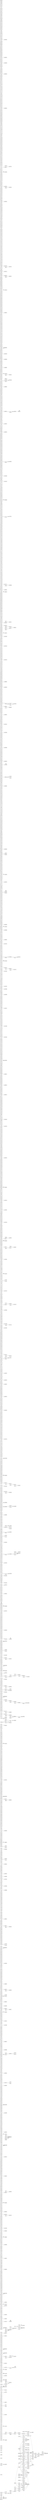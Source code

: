 digraph g { 
	rankdir = LR 
	2 [shape=box, label="2:1276"] 
	13 [shape=box, label="13:5285"] 
	14 [shape=box, label="14:1043"] 
	15 [shape=box, label="15:3271"] 
	16 [shape=box, label="16:1705"] 
	17 [shape=box, label="17:1644"] 
	17 -> 18
	18 [shape=box, label="18:1322"] 
	21 [shape=box, label="21:3102"] 
	22 [shape=box, label="22:2396"] 
	23 [shape=box, label="23:3761"] 
	24 [shape=box, label="24:797"] 
	25 [shape=box, label="25:3083"] 
	26 [shape=box, label="26:2456"] 
	27 [shape=box, label="27:2637"] 
	28 [shape=box, label="28:2056"] 
	29 [shape=box, label="29:3439"] 
	32 [shape=box, label="32:3273"] 
	33 [shape=box, label="33:1613"] 
	34 [shape=box, label="34:2705"] 
	36 [shape=box, label="36:2771"] 
	37 [shape=box, label="37:1614"] 
	38 [shape=box, label="38:3351"] 
	39 [shape=box, label="39:2646"] 
	40 [shape=box, label="40:1407"] 
	41 [shape=box, label="41:1520"] 
	41 -> 28 [label="s=2109"] 
	42 [shape=box, label="42:3976"] 
	43 [shape=box, label="43:772"] 
	44 [shape=box, label="44:3391"] 
	45 [shape=box, label="45:2865"] 
	46 [shape=box, label="46:1583"] 
	47 [shape=box, label="47:3548"] 
	48 [shape=box, label="48:1345"] 
	49 [shape=box, label="49:1466"] 
	50 [shape=box, label="50:1236"] 
	50 -> 49
	51 [shape=box, label="51:107"] 
	51 -> 49
	52 [shape=box, label="52:4113"] 
	54 [shape=box, label="54:1456"] 
	55 [shape=box, label="55:2065"] 
	56 [shape=box, label="56:3023"] 
	57 [shape=box, label="57:2715"] 
	59 [shape=box, label="59:1958"] 
	59 -> 60
	59 -> 61
	60 [shape=box, label="60:37"] 
	61 [shape=box, label="61:86"] 
	62 [shape=box, label="62:1788"] 
	63 [shape=box, label="63:1460"] 
	63 -> 18 [label="s=-15"] 
	64 [shape=box, label="64:314"] 
	65 [shape=box, label="65:534"] 
	65 -> 64
	67 [shape=box, label="67:725"] 
	67 -> 64
	68 [shape=box, label="68:3971"] 
	69 [shape=box, label="69:2128"] 
	70 [shape=box, label="70:75"] 
	70 -> 2 [label="s=999"] 
	71 [shape=box, label="71:3621"] 
	72 [shape=box, label="72:2568"] 
	74 [shape=box, label="74:1916"] 
	76 [shape=box, label="76:1319"] 
	77 [shape=box, label="77:652"] 
	77 -> 76
	78 [shape=box, label="78:69"] 
	78 -> 76
	79 [shape=box, label="79:1407"] 
	80 [shape=box, label="80:76"] 
	80 -> 79
	81 [shape=box, label="81:1768"] 
	81 -> 79
	82 [shape=box, label="82:2164"] 
	83 [shape=box, label="83:1932"] 
	84 [shape=box, label="84:1706"] 
	85 [shape=box, label="85:6595"] 
	85 -> 84
	86 [shape=box, label="86:70"] 
	86 -> 84
	87 [shape=box, label="87:1840"] 
	91 [shape=box, label="91:4885"] 
	94 [shape=box, label="94:98"] 
	94 -> 91
	97 [shape=box, label="97:3011"] 
	98 [shape=box, label="98:572"] 
	98 -> 100
	98 -> 103
	100 [shape=box, label="100:2060"] 
	100 -> 101
	101 [shape=box, label="101:836"] 
	103 [shape=box, label="103:1826"] 
	107 [shape=box, label="107:1560"] 
	108 [shape=box, label="108:2765"] 
	109 [shape=box, label="109:172"] 
	109 -> 108
	110 [shape=box, label="110:207"] 
	110 -> 108
	111 [shape=box, label="111:2079"] 
	112 [shape=box, label="112:3460"] 
	113 [shape=box, label="113:7432"] 
	118 [shape=box, label="118:2381"] 
	119 [shape=box, label="119:164"] 
	119 -> 121
	119 -> 124
	121 [shape=box, label="121:164"] 
	121 -> 121 [label="s=-34"] 
	124 [shape=box, label="124:82"] 
	124 -> 121 [label="s=34"] 
	126 [shape=box, label="126:70"] 
	126 -> 119
	127 [shape=box, label="127:70"] 
	127 -> 119
	128 [shape=box, label="128:1796"] 
	128 -> 118 [label="s=38"] 
	130 [shape=box, label="130:1432"] 
	133 [shape=box, label="133:1201"] 
	135 [shape=box, label="135:3964"] 
	135 -> 133
	137 [shape=box, label="137:64"] 
	137 -> 133
	138 [shape=box, label="138:3472"] 
	139 [shape=box, label="139:2264"] 
	140 [shape=box, label="140:4352"] 
	141 [shape=box, label="141:3799"] 
	141 -> 142
	142 [shape=box, label="142:765"] 
	143 [shape=box, label="143:90"] 
	143 -> 141
	144 [shape=box, label="144:204"] 
	144 -> 143
	145 [shape=box, label="145:60"] 
	145 -> 143
	146 [shape=box, label="146:70"] 
	146 -> 141
	147 [shape=box, label="147:5106"] 
	148 [shape=box, label="148:376"] 
	148 -> 147
	151 [shape=box, label="151:69"] 
	151 -> 147
	152 [shape=box, label="152:2315"] 
	153 [shape=box, label="153:840"] 
	153 -> 152
	154 [shape=box, label="154:70"] 
	154 -> 152
	155 [shape=box, label="155:1799"] 
	156 [shape=box, label="156:2376"] 
	157 [shape=box, label="157:1804"] 
	158 [shape=box, label="158:1608"] 
	160 [shape=box, label="160:3079"] 
	161 [shape=box, label="161:2133"] 
	162 [shape=box, label="162:1809"] 
	163 [shape=box, label="163:951"] 
	164 [shape=box, label="164:865"] 
	164 -> 163
	167 [shape=box, label="167:1025"] 
	167 -> 163
	168 [shape=box, label="168:2117"] 
	169 [shape=box, label="169:139"] 
	169 -> 168
	170 [shape=box, label="170:70"] 
	170 -> 168
	171 [shape=box, label="171:1278"] 
	171 -> 172
	171 -> 175
	172 [shape=box, label="172:80"] 
	172 -> 173
	172 -> 174
	173 [shape=box, label="173:800"] 
	174 [shape=box, label="174:964"] 
	175 [shape=box, label="175:70"] 
	175 -> 173 [label="s=-10"] 
	176 [shape=box, label="176:141"] 
	176 -> 171
	177 [shape=box, label="177:73"] 
	177 -> 171
	178 [shape=box, label="178:1615"] 
	180 [shape=box, label="180:1648"] 
	181 [shape=box, label="181:723"] 
	181 -> 183
	183 [shape=box, label="183:1856"] 
	183 -> 183 [label="s=616"] 
	184 [shape=box, label="184:168"] 
	184 -> 181
	185 [shape=box, label="185:146"] 
	185 -> 181
	186 [shape=box, label="186:943"] 
	187 [shape=box, label="187:2905"] 
	187 -> 186
	188 [shape=box, label="188:40"] 
	188 -> 186
	189 [shape=box, label="189:2520"] 
	190 [shape=box, label="190:3104"] 
	191 [shape=box, label="191:195"] 
	191 -> 190
	192 [shape=box, label="192:97"] 
	192 -> 190
	194 [shape=box, label="194:1259"] 
	196 [shape=box, label="196:1892"] 
	197 [shape=box, label="197:1311"] 
	198 [shape=box, label="198:7495"] 
	200 [shape=box, label="200:1149"] 
	201 [shape=box, label="201:48"] 
	201 -> 200
	202 [shape=box, label="202:115"] 
	202 -> 200
	203 [shape=box, label="203:1178"] 
	204 [shape=box, label="204:260"] 
	205 [shape=box, label="205:1443"] 
	205 -> 204
	206 [shape=box, label="206:97"] 
	206 -> 204
	207 [shape=box, label="207:4391"] 
	208 [shape=box, label="208:2182"] 
	209 [shape=box, label="209:2149"] 
	211 [shape=box, label="211:2047"] 
	211 -> 212
	211 -> 213
	212 [shape=box, label="212:760"] 
	213 [shape=box, label="213:36"] 
	215 [shape=box, label="215:1494"] 
	217 [shape=box, label="217:2408"] 
	218 [shape=box, label="218:444"] 
	218 -> 217
	219 [shape=box, label="219:69"] 
	219 -> 217
	221 [shape=box, label="221:3803"] 
	222 [shape=box, label="222:1798"] 
	223 [shape=box, label="223:4869"] 
	225 [shape=box, label="225:1886"] 
	228 [shape=box, label="228:1699"] 
	230 [shape=box, label="230:4740"] 
	231 [shape=box, label="231:321"] 
	231 -> 230
	232 [shape=box, label="232:224"] 
	232 -> 231
	233 [shape=box, label="233:226"] 
	233 -> 232
	234 [shape=box, label="234:720"] 
	234 -> 233
	235 [shape=box, label="235:70"] 
	235 -> 233
	236 [shape=box, label="236:70"] 
	236 -> 232
	237 [shape=box, label="237:70"] 
	237 -> 231
	238 [shape=box, label="238:70"] 
	238 -> 230
	239 [shape=box, label="239:1948"] 
	240 [shape=box, label="240:2264"] 
	241 [shape=box, label="241:1605"] 
	242 [shape=box, label="242:969"] 
	242 -> 171 [label="s=1975"] 
	243 [shape=box, label="243:202"] 
	243 -> 242
	244 [shape=box, label="244:120"] 
	244 -> 243
	245 [shape=box, label="245:69"] 
	245 -> 243
	246 [shape=box, label="246:70"] 
	246 -> 242
	247 [shape=box, label="247:2205"] 
	248 [shape=box, label="248:2166"] 
	256 [shape=box, label="256:4744"] 
	260 [shape=box, label="260:3341"] 
	261 [shape=box, label="261:2211"] 
	262 [shape=box, label="262:2666"] 
	263 [shape=box, label="263:1556"] 
	265 [shape=box, label="265:3264"] 
	266 [shape=box, label="266:297"] 
	266 -> 265
	267 [shape=box, label="267:69"] 
	267 -> 265
	268 [shape=box, label="268:2087"] 
	269 [shape=box, label="269:1388"] 
	270 [shape=box, label="270:1311"] 
	274 [shape=box, label="274:3680"] 
	275 [shape=box, label="275:2444"] 
	276 [shape=box, label="276:105"] 
	276 -> 174 [label="s=388"] 
	278 [shape=box, label="278:4540"] 
	280 [shape=box, label="280:1455"] 
	281 [shape=box, label="281:160"] 
	281 -> 280
	282 [shape=box, label="282:78"] 
	282 -> 281
	283 [shape=box, label="283:250"] 
	283 -> 282
	284 [shape=box, label="284:595"] 
	284 -> 283
	285 [shape=box, label="285:70"] 
	285 -> 283
	286 [shape=box, label="286:70"] 
	286 -> 282
	287 [shape=box, label="287:70"] 
	287 -> 281
	288 [shape=box, label="288:70"] 
	288 -> 280
	289 [shape=box, label="289:494"] 
	290 [shape=box, label="290:1026"] 
	290 -> 289
	291 [shape=box, label="291:107"] 
	291 -> 289
	292 [shape=box, label="292:1713"] 
	292 -> 111 [label="s=5968"] 
	293 [shape=box, label="293:1953"] 
	294 [shape=box, label="294:1772"] 
	295 [shape=box, label="295:238"] 
	296 [shape=box, label="296:739"] 
	297 [shape=box, label="297:3694"] 
	298 [shape=box, label="298:799"] 
	299 [shape=box, label="299:4531"] 
	300 [shape=box, label="300:3246"] 
	301 [shape=box, label="301:3846"] 
	302 [shape=box, label="302:153"] 
	302 -> 301
	303 [shape=box, label="303:70"] 
	303 -> 301
	304 [shape=box, label="304:1863"] 
	305 [shape=box, label="305:1262"] 
	306 [shape=box, label="306:1716"] 
	307 [shape=box, label="307:1849"] 
	308 [shape=box, label="308:6910"] 
	310 [shape=box, label="310:2491"] 
	311 [shape=box, label="311:5234"] 
	313 [shape=box, label="313:1664"] 
	314 [shape=box, label="314:638"] 
	315 [shape=box, label="315:413"] 
	315 -> 314
	316 [shape=box, label="316:48"] 
	316 -> 314
	317 [shape=box, label="317:1526"] 
	318 [shape=box, label="318:392"] 
	318 -> 317
	319 [shape=box, label="319:205"] 
	319 -> 317
	320 [shape=box, label="320:1715"] 
	321 [shape=box, label="321:2633"] 
	322 [shape=box, label="322:4010"] 
	325 [shape=box, label="325:1190"] 
	328 [shape=box, label="328:2762"] 
	329 [shape=box, label="329:3644"] 
	330 [shape=box, label="330:1198"] 
	332 [shape=box, label="332:3435"] 
	333 [shape=box, label="333:1795"] 
	334 [shape=box, label="334:1204"] 
	334 -> 333
	335 [shape=box, label="335:228"] 
	335 -> 334
	336 [shape=box, label="336:69"] 
	336 -> 334
	337 [shape=box, label="337:70"] 
	337 -> 333
	338 [shape=box, label="338:2245"] 
	339 [shape=box, label="339:1258"] 
	339 -> 338
	340 [shape=box, label="340:66"] 
	340 -> 338
	341 [shape=box, label="341:2616"] 
	342 [shape=box, label="342:1083"] 
	343 [shape=box, label="343:1151"] 
	344 [shape=box, label="344:1672"] 
	345 [shape=box, label="345:2117"] 
	346 [shape=box, label="346:1864"] 
	347 [shape=box, label="347:1832"] 
	348 [shape=box, label="348:2050"] 
	350 [shape=box, label="350:2888"] 
	352 [shape=box, label="352:2014"] 
	353 [shape=box, label="353:4067"] 
	354 [shape=box, label="354:1098"] 
	356 [shape=box, label="356:1330"] 
	358 [shape=box, label="358:70"] 
	358 -> 356
	359 [shape=box, label="359:209"] 
	359 -> 356
	360 [shape=box, label="360:70"] 
	360 -> 359
	361 [shape=box, label="361:832"] 
	361 -> 359
	363 [shape=box, label="363:2038"] 
	365 [shape=box, label="365:4382"] 
	367 [shape=box, label="367:1057"] 
	369 [shape=box, label="369:4106"] 
	370 [shape=box, label="370:4901"] 
	372 [shape=box, label="372:1669"] 
	374 [shape=box, label="374:3775"] 
	374 -> 103 [label="s=7"] 
	375 [shape=box, label="375:1482"] 
	376 [shape=box, label="376:3009"] 
	377 [shape=box, label="377:3887"] 
	379 [shape=box, label="379:3688"] 
	382 [shape=box, label="382:809"] 
	383 [shape=box, label="383:480"] 
	383 -> 382
	384 [shape=box, label="384:94"] 
	384 -> 382
	386 [shape=box, label="386:6170"] 
	388 [shape=box, label="388:1312"] 
	389 [shape=box, label="389:2395"] 
	391 [shape=box, label="391:2460"] 
	392 [shape=box, label="392:2088"] 
	393 [shape=box, label="393:4371"] 
	394 [shape=box, label="394:3084"] 
	396 [shape=box, label="396:3413"] 
	398 [shape=box, label="398:1094"] 
	399 [shape=box, label="399:5076"] 
	400 [shape=box, label="400:1083"] 
	401 [shape=box, label="401:1290"] 
	402 [shape=box, label="402:2715"] 
	403 [shape=box, label="403:70"] 
	403 -> 402
	404 [shape=box, label="404:381"] 
	404 -> 402
	405 [shape=box, label="405:2205"] 
	409 [shape=box, label="409:4106"] 
	410 [shape=box, label="410:1173"] 
	411 [shape=box, label="411:2215"] 
	413 [shape=box, label="413:3295"] 
	415 [shape=box, label="415:1000"] 
	416 [shape=box, label="416:10903"] 
	417 [shape=box, label="417:158"] 
	417 -> 416
	418 [shape=box, label="418:69"] 
	418 -> 416
	419 [shape=box, label="419:2585"] 
	420 [shape=box, label="420:2475"] 
	421 [shape=box, label="421:2627"] 
	422 [shape=box, label="422:4234"] 
	426 [shape=box, label="426:2713"] 
	429 [shape=box, label="429:5209"] 
	430 [shape=box, label="430:3239"] 
	431 [shape=box, label="431:952"] 
	431 -> 430
	432 [shape=box, label="432:84"] 
	432 -> 430
	433 [shape=box, label="433:3105"] 
	435 [shape=box, label="435:884"] 
	435 -> 433
	436 [shape=box, label="436:40"] 
	436 -> 433
	437 [shape=box, label="437:2508"] 
	438 [shape=box, label="438:2533"] 
	439 [shape=box, label="439:2521"] 
	440 [shape=box, label="440:3071"] 
	442 [shape=box, label="442:1082"] 
	444 [shape=box, label="444:1548"] 
	445 [shape=box, label="445:3037"] 
	446 [shape=box, label="446:2827"] 
	447 [shape=box, label="447:3024"] 
	448 [shape=box, label="448:3325"] 
	449 [shape=box, label="449:3511"] 
	450 [shape=box, label="450:4040"] 
	451 [shape=box, label="451:1398"] 
	452 [shape=box, label="452:194"] 
	452 -> 451
	453 [shape=box, label="453:83"] 
	453 -> 451
	454 [shape=box, label="454:3606"] 
	455 [shape=box, label="455:2607"] 
	456 [shape=box, label="456:5489"] 
	458 [shape=box, label="458:2544"] 
	460 [shape=box, label="460:1937"] 
	460 -> 461
	461 [shape=box, label="461:1988"] 
	462 [shape=box, label="462:1409"] 
	463 [shape=box, label="463:1024"] 
	464 [shape=box, label="464:2553"] 
	466 [shape=box, label="466:7690"] 
	468 [shape=box, label="468:699"] 
	469 [shape=box, label="469:1592"] 
	470 [shape=box, label="470:649"] 
	470 -> 469
	471 [shape=box, label="471:358"] 
	471 -> 470
	472 [shape=box, label="472:77"] 
	472 -> 470
	473 [shape=box, label="473:70"] 
	473 -> 469
	474 [shape=box, label="474:1346"] 
	475 [shape=box, label="475:2203"] 
	476 [shape=box, label="476:4163"] 
	478 [shape=box, label="478:3362"] 
	479 [shape=box, label="479:3148"] 
	481 [shape=box, label="481:2643"] 
	483 [shape=box, label="483:1501"] 
	484 [shape=box, label="484:3449"] 
	485 [shape=box, label="485:77"] 
	485 -> 484
	486 [shape=box, label="486:162"] 
	486 -> 484
	487 [shape=box, label="487:479"] 
	487 -> 488
	487 -> 489
	488 [shape=box, label="488:70"] 
	489 [shape=box, label="489:67"] 
	490 [shape=box, label="490:164"] 
	490 -> 487
	491 [shape=box, label="491:137"] 
	491 -> 487
	492 [shape=box, label="492:2732"] 
	494 [shape=box, label="494:1956"] 
	496 [shape=box, label="496:2021"] 
	498 [shape=box, label="498:2017"] 
	500 [shape=box, label="500:3001"] 
	502 [shape=box, label="502:3163"] 
	503 [shape=box, label="503:2131"] 
	503 -> 502
	504 [shape=box, label="504:70"] 
	504 -> 502
	505 [shape=box, label="505:700"] 
	506 [shape=box, label="506:832"] 
	507 [shape=box, label="507:2843"] 
	509 [shape=box, label="509:1870"] 
	511 [shape=box, label="511:4592"] 
	512 [shape=box, label="512:2254"] 
	513 [shape=box, label="513:4366"] 
	514 [shape=box, label="514:3592"] 
	515 [shape=box, label="515:3108"] 
	518 [shape=box, label="518:3645"] 
	519 [shape=box, label="519:2772"] 
	520 [shape=box, label="520:4053"] 
	525 [shape=box, label="525:254"] 
	525 -> 528
	525 -> 531
	528 [shape=box, label="528:1282"] 
	531 [shape=box, label="531:1473"] 
	540 [shape=box, label="540:205"] 
	540 -> 525
	541 [shape=box, label="541:115"] 
	541 -> 525
	542 [shape=box, label="542:2046"] 
	543 [shape=box, label="543:2473"] 
	544 [shape=box, label="544:3358"] 
	545 [shape=box, label="545:193"] 
	545 -> 544
	546 [shape=box, label="546:165"] 
	546 -> 544
	547 [shape=box, label="547:4238"] 
	548 [shape=box, label="548:2893"] 
	551 [shape=box, label="551:5403"] 
	552 [shape=box, label="552:1878"] 
	553 [shape=box, label="553:3817"] 
	554 [shape=box, label="554:309"] 
	554 -> 553
	555 [shape=box, label="555:69"] 
	555 -> 553
	556 [shape=box, label="556:1772"] 
	557 [shape=box, label="557:4412"] 
	558 [shape=box, label="558:552"] 
	559 [shape=box, label="559:1387"] 
	561 [shape=box, label="561:2899"] 
	562 [shape=box, label="562:2674"] 
	564 [shape=box, label="564:388"] 
	564 -> 91 [label="s=281"] 
	566 [shape=box, label="566:2169"] 
	567 [shape=box, label="567:2451"] 
	568 [shape=box, label="568:2991"] 
	569 [shape=box, label="569:3082"] 
	571 [shape=box, label="571:2990"] 
	573 [shape=box, label="573:877"] 
	573 -> 571
	574 [shape=box, label="574:104"] 
	574 -> 571
	575 [shape=box, label="575:2893"] 
	576 [shape=box, label="576:254"] 
	577 [shape=box, label="577:3330"] 
	577 -> 576
	580 [shape=box, label="580:92"] 
	580 -> 576
	583 [shape=box, label="583:5142"] 
	584 [shape=box, label="584:2726"] 
	585 [shape=box, label="585:2050"] 
	586 [shape=box, label="586:1499"] 
	588 [shape=box, label="588:3792"] 
	590 [shape=box, label="590:2526"] 
	591 [shape=box, label="591:2827"] 
	593 [shape=box, label="593:787"] 
	594 [shape=box, label="594:363"] 
	594 -> 593
	595 [shape=box, label="595:1897"] 
	595 -> 594
	599 [shape=box, label="599:38"] 
	599 -> 594
	600 [shape=box, label="600:97"] 
	600 -> 593
	601 [shape=box, label="601:4090"] 
	602 [shape=box, label="602:87"] 
	602 -> 601
	603 [shape=box, label="603:87"] 
	603 -> 601
	604 [shape=box, label="604:1646"] 
	605 [shape=box, label="605:1807"] 
	606 [shape=box, label="606:172"] 
	606 -> 605
	607 [shape=box, label="607:74"] 
	607 -> 605
	608 [shape=box, label="608:1784"] 
	610 [shape=box, label="610:2563"] 
	611 [shape=box, label="611:2262"] 
	612 [shape=box, label="612:803"] 
	612 -> 613
	612 -> 614
	613 [shape=box, label="613:1989"] 
	614 [shape=box, label="614:270"] 
	614 -> 612 [label="s=111"] 
	615 [shape=box, label="615:2756"] 
	616 [shape=box, label="616:1294"] 
	617 [shape=box, label="617:3357"] 
	618 [shape=box, label="618:2040"] 
	619 [shape=box, label="619:687"] 
	619 -> 618
	620 [shape=box, label="620:812"] 
	620 -> 619
	621 [shape=box, label="621:96"] 
	621 -> 619
	622 [shape=box, label="622:70"] 
	622 -> 618
	623 [shape=box, label="623:2761"] 
	624 [shape=box, label="624:2676"] 
	626 [shape=box, label="626:966"] 
	627 [shape=box, label="627:866"] 
	627 -> 626
	628 [shape=box, label="628:89"] 
	628 -> 626
	629 [shape=box, label="629:2375"] 
	630 [shape=box, label="630:921"] 
	631 [shape=box, label="631:1534"] 
	632 [shape=box, label="632:5357"] 
	633 [shape=box, label="633:2639"] 
	634 [shape=box, label="634:1691"] 
	635 [shape=box, label="635:3206"] 
	636 [shape=box, label="636:2362"] 
	637 [shape=box, label="637:1229"] 
	638 [shape=box, label="638:2195"] 
	641 [shape=box, label="641:740"] 
	644 [shape=box, label="644:1857"] 
	646 [shape=box, label="646:1659"] 
	647 [shape=box, label="647:2050"] 
	648 [shape=box, label="648:1677"] 
	648 -> 647
	649 [shape=box, label="649:65"] 
	649 -> 647
	650 [shape=box, label="650:1449"] 
	651 [shape=box, label="651:4524"] 
	652 [shape=box, label="652:1918"] 
	655 [shape=box, label="655:2139"] 
	657 [shape=box, label="657:3168"] 
	658 [shape=box, label="658:2834"] 
	659 [shape=box, label="659:1575"] 
	660 [shape=box, label="660:1518"] 
	661 [shape=box, label="661:1611"] 
	662 [shape=box, label="662:5225"] 
	664 [shape=box, label="664:2192"] 
	665 [shape=box, label="665:70"] 
	665 -> 664
	666 [shape=box, label="666:70"] 
	666 -> 664
	667 [shape=box, label="667:3832"] 
	667 -> 668
	668 [shape=box, label="668:27"] 
	670 [shape=box, label="670:3756"] 
	670 -> 671
	670 -> 672
	671 [shape=box, label="671:1154"] 
	672 [shape=box, label="672:1190"] 
	676 [shape=box, label="676:4254"] 
	677 [shape=box, label="677:3064"] 
	678 [shape=box, label="678:2490"] 
	679 [shape=box, label="679:3782"] 
	680 [shape=box, label="680:1954"] 
	681 [shape=box, label="681:3018"] 
	682 [shape=box, label="682:2311"] 
	683 [shape=box, label="683:1586"] 
	687 [shape=box, label="687:3596"] 
	688 [shape=box, label="688:1213"] 
	689 [shape=box, label="689:3336"] 
	690 [shape=box, label="690:3702"] 
	691 [shape=box, label="691:2045"] 
	692 [shape=box, label="692:75"] 
	692 -> 691
	693 [shape=box, label="693:419"] 
	693 -> 692
	694 [shape=box, label="694:66"] 
	694 -> 692
	695 [shape=box, label="695:70"] 
	695 -> 691
	696 [shape=box, label="696:2826"] 
	697 [shape=box, label="697:3387"] 
	698 [shape=box, label="698:5264"] 
	699 [shape=box, label="699:498"] 
	700 [shape=box, label="700:3179"] 
	700 -> 699
	701 [shape=box, label="701:89"] 
	701 -> 699
	703 [shape=box, label="703:2213"] 
	704 [shape=box, label="704:3532"] 
	705 [shape=box, label="705:486"] 
	706 [shape=box, label="706:4592"] 
	707 [shape=box, label="707:867"] 
	710 [shape=box, label="710:4953"] 
	711 [shape=box, label="711:2222"] 
	713 [shape=box, label="713:2062"] 
	717 [shape=box, label="717:2272"] 
	718 [shape=box, label="718:2474"] 
	719 [shape=box, label="719:2968"] 
	720 [shape=box, label="720:1322"] 
	723 [shape=box, label="723:2022"] 
	724 [shape=box, label="724:5366"] 
	726 [shape=box, label="726:3039"] 
	728 [shape=box, label="728:2574"] 
	731 [shape=box, label="731:2200"] 
	733 [shape=box, label="733:1548"] 
	734 [shape=box, label="734:1041"] 
	736 [shape=box, label="736:3968"] 
	737 [shape=box, label="737:737"] 
	737 -> 736
	738 [shape=box, label="738:98"] 
	738 -> 736
	739 [shape=box, label="739:3041"] 
	740 [shape=box, label="740:1366"] 
	741 [shape=box, label="741:1916"] 
	741 -> 740
	744 [shape=box, label="744:80"] 
	744 -> 740
	745 [shape=box, label="745:822"] 
	746 [shape=box, label="746:3914"] 
	747 [shape=box, label="747:4135"] 
	748 [shape=box, label="748:2626"] 
	748 -> 101 [label="s=37"] 
	749 [shape=box, label="749:1458"] 
	749 -> 152 [label="s=858"] 
	751 [shape=box, label="751:1156"] 
	752 [shape=box, label="752:1190"] 
	752 -> 751
	753 [shape=box, label="753:80"] 
	753 -> 751
	755 [shape=box, label="755:2993"] 
	758 [shape=box, label="758:579"] 
	758 -> 755
	759 [shape=box, label="759:105"] 
	759 -> 755
	760 [shape=box, label="760:2673"] 
	761 [shape=box, label="761:886"] 
	761 -> 760
	762 [shape=box, label="762:78"] 
	762 -> 760
	763 [shape=box, label="763:2178"] 
	764 [shape=box, label="764:6652"] 
	765 [shape=box, label="765:2152"] 
	766 [shape=box, label="766:2035"] 
	767 [shape=box, label="767:2889"] 
	768 [shape=box, label="768:2301"] 
	769 [shape=box, label="769:3216"] 
	771 [shape=box, label="771:103"] 
	771 -> 769
	772 [shape=box, label="772:45"] 
	772 -> 769
	773 [shape=box, label="773:2057"] 
	774 [shape=box, label="774:1977"] 
	777 [shape=box, label="777:1932"] 
	777 -> 778
	778 [shape=box, label="778:909"] 
	779 [shape=box, label="779:1356"] 
	779 -> 780
	779 -> 781
	780 [shape=box, label="780:1510"] 
	781 [shape=box, label="781:52"] 
	783 [shape=box, label="783:4683"] 
	786 [shape=box, label="786:1107"] 
	787 [shape=box, label="787:2623"] 
	788 [shape=box, label="788:1632"] 
	789 [shape=box, label="789:2696"] 
	792 [shape=box, label="792:986"] 
	794 [shape=box, label="794:3288"] 
	796 [shape=box, label="796:258"] 
	796 -> 794
	797 [shape=box, label="797:63"] 
	797 -> 794
	798 [shape=box, label="798:1540"] 
	798 -> 799
	798 -> 800
	799 [shape=box, label="799:35"] 
	800 [shape=box, label="800:264"] 
	802 [shape=box, label="802:453"] 
	804 [shape=box, label="804:1952"] 
	806 [shape=box, label="806:5341"] 
	808 [shape=box, label="808:1989"] 
	809 [shape=box, label="809:4614"] 
	810 [shape=box, label="810:1341"] 
	811 [shape=box, label="811:2431"] 
	812 [shape=box, label="812:3603"] 
	813 [shape=box, label="813:2350"] 
	814 [shape=box, label="814:1768"] 
	815 [shape=box, label="815:1145"] 
	816 [shape=box, label="816:1849"] 
	817 [shape=box, label="817:670"] 
	817 -> 816
	818 [shape=box, label="818:78"] 
	818 -> 816
	820 [shape=box, label="820:956"] 
	823 [shape=box, label="823:871"] 
	824 [shape=box, label="824:1129"] 
	825 [shape=box, label="825:3178"] 
	826 [shape=box, label="826:4632"] 
	827 [shape=box, label="827:1857"] 
	829 [shape=box, label="829:3604"] 
	831 [shape=box, label="831:5004"] 
	832 [shape=box, label="832:2309"] 
	833 [shape=box, label="833:2920"] 
	836 [shape=box, label="836:3096"] 
	837 [shape=box, label="837:6210"] 
	838 [shape=box, label="838:3556"] 
	839 [shape=box, label="839:1392"] 
	840 [shape=box, label="840:1462"] 
	841 [shape=box, label="841:1239"] 
	842 [shape=box, label="842:2069"] 
	843 [shape=box, label="843:618"] 
	844 [shape=box, label="844:1712"] 
	846 [shape=box, label="846:3463"] 
	847 [shape=box, label="847:1896"] 
	848 [shape=box, label="848:2916"] 
	849 [shape=box, label="849:110"] 
	849 -> 848
	850 [shape=box, label="850:2522"] 
	850 -> 849
	852 [shape=box, label="852:125"] 
	852 -> 849
	853 [shape=box, label="853:69"] 
	853 -> 848
	854 [shape=box, label="854:1864"] 
	855 [shape=box, label="855:210"] 
	855 -> 854
	857 [shape=box, label="857:3790"] 
	859 [shape=box, label="859:2507"] 
	861 [shape=box, label="861:4956"] 
	862 [shape=box, label="862:1378"] 
	863 [shape=box, label="863:3574"] 
	864 [shape=box, label="864:4280"] 
	866 [shape=box, label="866:1162"] 
	867 [shape=box, label="867:1710"] 
	868 [shape=box, label="868:3484"] 
	869 [shape=box, label="869:2908"] 
	870 [shape=box, label="870:1189"] 
	871 [shape=box, label="871:1207"] 
	872 [shape=box, label="872:999"] 
	872 -> 871
	873 [shape=box, label="873:52"] 
	873 -> 871
	876 [shape=box, label="876:1772"] 
	881 [shape=box, label="881:1433"] 
	882 [shape=box, label="882:1867"] 
	883 [shape=box, label="883:2019"] 
	884 [shape=box, label="884:1473"] 
	886 [shape=box, label="886:1883"] 
	889 [shape=box, label="889:3399"] 
	890 [shape=box, label="890:3067"] 
	892 [shape=box, label="892:4436"] 
	893 [shape=box, label="893:1470"] 
	894 [shape=box, label="894:5414"] 
	895 [shape=box, label="895:2129"] 
	896 [shape=box, label="896:2137"] 
	898 [shape=box, label="898:3094"] 
	899 [shape=box, label="899:3623"] 
	900 [shape=box, label="900:1435"] 
	901 [shape=box, label="901:2516"] 
	902 [shape=box, label="902:1144"] 
	903 [shape=box, label="903:2725"] 
	905 [shape=box, label="905:1358"] 
	906 [shape=box, label="906:1107"] 
	907 [shape=box, label="907:3196"] 
	908 [shape=box, label="908:984"] 
	909 [shape=box, label="909:2798"] 
	911 [shape=box, label="911:5221"] 
	914 [shape=box, label="914:4719"] 
	915 [shape=box, label="915:4933"] 
	916 [shape=box, label="916:3015"] 
	917 [shape=box, label="917:2374"] 
	918 [shape=box, label="918:1230"] 
	919 [shape=box, label="919:3008"] 
	920 [shape=box, label="920:1729"] 
	921 [shape=box, label="921:3250"] 
	923 [shape=box, label="923:2861"] 
	925 [shape=box, label="925:798"] 
	926 [shape=box, label="926:74"] 
	927 [shape=box, label="927:1263"] 
	928 [shape=box, label="928:2487"] 
	929 [shape=box, label="929:2125"] 
	930 [shape=box, label="930:76"] 
	930 -> 929
	931 [shape=box, label="931:87"] 
	931 -> 929
	932 [shape=box, label="932:97"] 
	932 -> 933
	932 -> 944
	932 -> 942
	933 [shape=box, label="933:57"] 
	933 -> 934
	933 -> 935
	934 [shape=box, label="934:389"] 
	935 [shape=box, label="935:37"] 
	935 -> 934 [label="s=37"] 
	942 [shape=box, label="942:190"] 
	942 -> 932 [label="s=54"] 
	944 [shape=box, label="944:47"] 
	944 -> 942 [label="s=47"] 
	946 [shape=box, label="946:375"] 
	948 [shape=box, label="948:652"] 
	948 -> 951
	948 -> 975
	948 -> 954
	951 [shape=box, label="951:8"] 
	951 -> 662 [label="s=28"] 
	954 [shape=box, label="954:17"] 
	954 -> 955
	954 -> 957
	954 -> 962
	955 [shape=box, label="955:5"] 
	955 -> 954 [label="s=-7"] 
	957 [shape=box, label="957:112"] 
	957 -> 960
	957 -> 961
	960 [shape=box, label="960:2868"] 
	961 [shape=box, label="961:69"] 
	962 [shape=box, label="962:20"] 
	962 -> 964
	962 -> 965
	962 -> 968
	962 -> 970
	962 -> 972
	962 -> 973
	964 [shape=box, label="964:4"] 
	964 -> 83 [label="s=3020"] 
	965 [shape=box, label="965:4"] 
	965 -> 101 [label="s=57"] 
	968 [shape=box, label="968:7"] 
	968 -> 946 [label="s=40"] 
	970 [shape=box, label="970:8"] 
	970 -> 101 [label="s=65"] 
	972 [shape=box, label="972:10"] 
	972 -> 284 [label="s=122"] 
	973 [shape=box, label="973:321"] 
	975 [shape=box, label="975:4"] 
	975 -> 469 [label="s=55"] 
	979 [shape=box, label="979:800"] 
	979 -> 980
	979 -> 981
	980 [shape=box, label="980:3328"] 
	981 [shape=box, label="981:110"] 
	981 -> 979 [label="s=308"] 
	983 [shape=box, label="983:290"] 
	983 -> 984
	983 -> 986
	983 -> 988
	984 [shape=box, label="984:3"] 
	984 -> 973 [label="s=4"] 
	986 [shape=box, label="986:691"] 
	988 [shape=box, label="988:3036"] 
	990 [shape=box, label="990:270"] 
	990 -> 662 [label="s=28"] 
	991 [shape=box, label="991:3237"] 
	993 [shape=box, label="993:76"] 
	993 -> 83 [label="s=3020"] 
	996 [shape=box, label="996:259"] 
	996 -> 997
	996 -> 998
	997 [shape=box, label="997:623"] 
	998 [shape=box, label="998:54"] 
	998 -> 997 [label="s=615"] 
	1000 [shape=box, label="1000:549"] 
	1000 -> 996
	1001 [shape=box, label="1001:141"] 
	1001 -> 1000
	1002 [shape=box, label="1002:70"] 
	1002 -> 1001
	1003 [shape=box, label="1003:70"] 
	1003 -> 1001
	1004 [shape=box, label="1004:69"] 
	1004 -> 1000
	1005 [shape=box, label="1005:70"] 
	1005 -> 996
	1006 [shape=box, label="1006:876"] 
	1007 [shape=box, label="1007:1277"] 
	1007 -> 1006
	1008 [shape=box, label="1008:1063"] 
	1008 -> 1007
	1011 [shape=box, label="1011:70"] 
	1011 -> 1007
	1012 [shape=box, label="1012:70"] 
	1012 -> 1006
	1014 [shape=box, label="1014:1545"] 
	1016 [shape=box, label="1016:3842"] 
	1017 [shape=box, label="1017:1030"] 
	1019 [shape=box, label="1019:2007"] 
	1023 [shape=box, label="1023:3621"] 
	1024 [shape=box, label="1024:2182"] 
	1024 -> 667 [label="s=4493"] 
	1025 [shape=box, label="1025:67"] 
	1025 -> 1028
	1025 -> 1035
	1025 -> 1041
	1028 [shape=box, label="1028:7"] 
	1028 -> 212 [label="s=8"] 
	1035 [shape=box, label="1035:8"] 
	1035 -> 213 [label="s=9"] 
	1041 [shape=box, label="1041:9"] 
	1041 -> 103 [label="s=6"] 
	1048 [shape=box, label="1048:2093"] 
	1049 [shape=box, label="1049:506"] 
	1049 -> 1050
	1049 -> 1051
	1050 [shape=box, label="1050:153"] 
	1051 [shape=box, label="1051:57"] 
	1051 -> 1050 [label="s=139"] 
	1052 [shape=box, label="1052:636"] 
	1052 -> 1049
	1053 [shape=box, label="1053:516"] 
	1053 -> 1052
	1054 [shape=box, label="1054:588"] 
	1054 -> 1053
	1055 [shape=box, label="1055:761"] 
	1055 -> 1054
	1056 [shape=box, label="1056:70"] 
	1056 -> 1054
	1057 [shape=box, label="1057:70"] 
	1057 -> 1053
	1058 [shape=box, label="1058:70"] 
	1058 -> 1052
	1059 [shape=box, label="1059:70"] 
	1059 -> 1049
	1060 [shape=box, label="1060:3373"] 
	1061 [shape=box, label="1061:75"] 
	1061 -> 1060
	1062 [shape=box, label="1062:79"] 
	1062 -> 1060
	1063 [shape=box, label="1063:1755"] 
	1063 -> 1065
	1063 -> 1071
	1065 [shape=box, label="1065:168"] 
	1071 [shape=box, label="1071:12"] 
	1071 -> 103 [label="s=6"] 
	1072 [shape=box, label="1072:1845"] 
	1074 [shape=box, label="1074:5144"] 
	1076 [shape=box, label="1076:1312"] 
	1076 -> 1074
	1079 [shape=box, label="1079:70"] 
	1079 -> 1074
	1080 [shape=box, label="1080:711"] 
	1080 -> 2 [label="s=974"] 
	1083 [shape=box, label="1083:778"] 
	1083 -> 1084
	1083 -> 1087
	1084 [shape=box, label="1084:75"] 
	1084 -> 1085
	1084 -> 1086
	1085 [shape=box, label="1085:5239"] 
	1086 [shape=box, label="1086:45"] 
	1087 [shape=box, label="1087:70"] 
	1087 -> 1085 [label="s=-5"] 
	1096 [shape=box, label="1096:717"] 
	1097 [shape=box, label="1097:1050"] 
	1097 -> 103 [label="s=6"] 
	1098 [shape=box, label="1098:1515"] 
	1099 [shape=box, label="1099:211"] 
	1099 -> 1098
	1100 [shape=box, label="1100:1274"] 
	1100 -> 1099
	1102 [shape=box, label="1102:75"] 
	1102 -> 1099
	1103 [shape=box, label="1103:72"] 
	1103 -> 1098
	1106 [shape=box, label="1106:248"] 
	1106 -> 1107
	1106 -> 1110
	1107 [shape=box, label="1107:1106"] 
	1110 [shape=box, label="1110:4"] 
	1110 -> 84 [label="s=1706"] 
	1113 [shape=box, label="1113:2025"] 
	1116 [shape=box, label="1116:2534"] 
	1117 [shape=box, label="1117:2253"] 
	1117 -> 973 [label="s=-15"] 
	1119 [shape=box, label="1119:2188"] 
	1122 [shape=box, label="1122:113"] 
	1122 -> 1123
	1122 -> 1124
	1123 [shape=box, label="1123:6"] 
	1123 -> 34 [label="s=49"] 
	1124 [shape=box, label="1124:3"] 
	1124 -> 778 [label="s=29"] 
	1125 [shape=box, label="1125:679"] 
	1127 [shape=box, label="1127:1849"] 
	1127 -> 1125
	1128 [shape=box, label="1128:62"] 
	1128 -> 1125
	1129 [shape=box, label="1129:157"] 
	1129 -> 778 [label="s=33"] 
	1130 [shape=box, label="1130:1523"] 
	1130 -> 1133
	1130 -> 1144
	1130 -> 1145
	1130 -> 1152
	1130 -> 1138
	1130 -> 1151
	1130 -> 1140
	1130 -> 1149
	1130 -> 1150
	1130 -> 1139
	1133 [shape=box, label="1133:6"] 
	1133 -> 103 [label="s=7"] 
	1138 [shape=box, label="1138:12"] 
	1138 -> 766 [label="s=28"] 
	1139 [shape=box, label="1139:12"] 
	1139 -> 778 [label="s=44"] 
	1140 [shape=box, label="1140:1497"] 
	1144 [shape=box, label="1144:5"] 
	1144 -> 863 [label="s=5447"] 
	1145 [shape=box, label="1145:9"] 
	1145 -> 230 [label="s=4042"] 
	1149 [shape=box, label="1149:9"] 
	1149 -> 97 [label="s=4203"] 
	1150 [shape=box, label="1150:11"] 
	1150 -> 213 [label="s=18"] 
	1151 [shape=box, label="1151:8"] 
	1151 -> 814 [label="s=29"] 
	1152 [shape=box, label="1152:655"] 
	1157 [shape=box, label="1157:4893"] 
	1158 [shape=box, label="1158:2310"] 
	1158 -> 1157
	1159 [shape=box, label="1159:202"] 
	1159 -> 1158
	1160 [shape=box, label="1160:71"] 
	1160 -> 1159
	1161 [shape=box, label="1161:73"] 
	1161 -> 1159
	1162 [shape=box, label="1162:70"] 
	1162 -> 1161
	1163 [shape=box, label="1163:424"] 
	1163 -> 1161
	1169 [shape=box, label="1169:72"] 
	1169 -> 1163
	1170 [shape=box, label="1170:69"] 
	1170 -> 1169
	1171 [shape=box, label="1171:76"] 
	1171 -> 1169
	1172 [shape=box, label="1172:147"] 
	1172 -> 1163
	1178 [shape=box, label="1178:47"] 
	1178 -> 1158
	1179 [shape=box, label="1179:58"] 
	1179 -> 1157
	1180 [shape=box, label="1180:2872"] 
	1181 [shape=box, label="1181:87"] 
	1181 -> 1180
	1182 [shape=box, label="1182:69"] 
	1182 -> 1180
	1183 [shape=box, label="1183:2581"] 
	1184 [shape=box, label="1184:340"] 
	1184 -> 1183
	1186 [shape=box, label="1186:2926"] 
	1187 [shape=box, label="1187:388"] 
	1188 [shape=box, label="1188:241"] 
	1188 -> 1187
	1189 [shape=box, label="1189:73"] 
	1189 -> 1187
	1191 [shape=box, label="1191:72"] 
	1191 -> 172 [label="s=41"] 
	1192 [shape=box, label="1192:4885"] 
	1195 [shape=box, label="1195:120"] 
	1195 -> 281 [label="s=124"] 
	1196 [shape=box, label="1196:75"] 
	1196 -> 1195
	1197 [shape=box, label="1197:236"] 
	1197 -> 1196
	1198 [shape=box, label="1198:70"] 
	1198 -> 1196
	1199 [shape=box, label="1199:70"] 
	1199 -> 1195
	1200 [shape=box, label="1200:2080"] 
	1201 [shape=box, label="1201:1356"] 
	1201 -> 346 [label="s=1126"] 
	1203 [shape=box, label="1203:4061"] 
	1204 [shape=box, label="1204:89"] 
	1204 -> 280 [label="s=1409"] 
	1205 [shape=box, label="1205:219"] 
	1206 [shape=box, label="1206:182"] 
	1206 -> 1205
	1207 [shape=box, label="1207:923"] 
	1207 -> 1206
	1208 [shape=box, label="1208:70"] 
	1208 -> 1206
	1209 [shape=box, label="1209:70"] 
	1209 -> 1205
	1210 [shape=box, label="1210:82"] 
	1210 -> 82 [label="s=2741"] 
	1211 [shape=box, label="1211:3044"] 
	1212 [shape=box, label="1212:78"] 
	1212 -> 1211
	1213 [shape=box, label="1213:70"] 
	1213 -> 1211
	1214 [shape=box, label="1214:1421"] 
	1215 [shape=box, label="1215:3179"] 
	1216 [shape=box, label="1216:740"] 
	1216 -> 1217
	1216 -> 1219
	1217 [shape=box, label="1217:207"] 
	1219 [shape=box, label="1219:6"] 
	1219 -> 15 [label="s=2506"] 
	1222 [shape=box, label="1222:5755"] 
	1222 -> 1223
	1222 -> 1225
	1223 [shape=box, label="1223:309"] 
	1225 [shape=box, label="1225:402"] 
	1228 [shape=box, label="1228:1643"] 
	1230 [shape=box, label="1230:3650"] 
	1233 [shape=box, label="1233:228"] 
	1234 [shape=box, label="1234:2656"] 
	1235 [shape=box, label="1235:1979"] 
	1236 [shape=box, label="1236:2100"] 
	1238 [shape=box, label="1238:451"] 
	1238 -> 1236
	1243 [shape=box, label="1243:1435"] 
	1243 -> 1245
	1245 [shape=box, label="1245:263"] 
	1245 -> 1245 [label="s=59"] 
	1246 [shape=box, label="1246:108"] 
	1246 -> 1243
	1247 [shape=box, label="1247:69"] 
	1247 -> 1243
	1248 [shape=box, label="1248:1055"] 
	1249 [shape=box, label="1249:1447"] 
	1250 [shape=box, label="1250:1810"] 
	1251 [shape=box, label="1251:1910"] 
	1255 [shape=box, label="1255:2815"] 
	1257 [shape=box, label="1257:115"] 
	1257 -> 1255
	1258 [shape=box, label="1258:115"] 
	1258 -> 1255
	1259 [shape=box, label="1259:5578"] 
	1260 [shape=box, label="1260:1959"] 
	1261 [shape=box, label="1261:2322"] 
	1262 [shape=box, label="1262:2416"] 
	1263 [shape=box, label="1263:2723"] 
	1264 [shape=box, label="1264:2415"] 
	1265 [shape=box, label="1265:2610"] 
	1266 [shape=box, label="1266:1873"] 
	1268 [shape=box, label="1268:1939"] 
	1270 [shape=box, label="1270:2702"] 
	1271 [shape=box, label="1271:2317"] 
	1272 [shape=box, label="1272:3837"] 
	1273 [shape=box, label="1273:1721"] 
	1274 [shape=box, label="1274:150"] 
	1274 -> 1273
	1275 [shape=box, label="1275:63"] 
	1275 -> 1273
	1276 [shape=box, label="1276:2001"] 
	1281 [shape=box, label="1281:2948"] 
	1282 [shape=box, label="1282:3352"] 
	1283 [shape=box, label="1283:1460"] 
	1286 [shape=box, label="1286:288"] 
	1286 -> 1286 [label="s=106"] 
	1287 [shape=box, label="1287:785"] 
	1289 [shape=box, label="1289:2892"] 
	1291 [shape=box, label="1291:949"] 
	1292 [shape=box, label="1292:3417"] 
	1293 [shape=box, label="1293:2660"] 
	1294 [shape=box, label="1294:361"] 
	1295 [shape=box, label="1295:641"] 
	1295 -> 1294
	1296 [shape=box, label="1296:71"] 
	1296 -> 1294
	1297 [shape=box, label="1297:872"] 
	1299 [shape=box, label="1299:1824"] 
	1302 [shape=box, label="1302:4742"] 
	1303 [shape=box, label="1303:1313"] 
	1304 [shape=box, label="1304:1720"] 
	1305 [shape=box, label="1305:616"] 
	1305 -> 1304
	1306 [shape=box, label="1306:70"] 
	1306 -> 1304
	1307 [shape=box, label="1307:1940"] 
	1308 [shape=box, label="1308:83"] 
	1308 -> 1307
	1309 [shape=box, label="1309:69"] 
	1309 -> 1307
	1310 [shape=box, label="1310:3832"] 
	1311 [shape=box, label="1311:107"] 
	1311 -> 82 [label="s=2413"] 
	1312 [shape=box, label="1312:3296"] 
	1313 [shape=box, label="1313:1709"] 
	1314 [shape=box, label="1314:1345"] 
	1315 [shape=box, label="1315:469"] 
	1315 -> 1314
	1316 [shape=box, label="1316:892"] 
	1316 -> 1314
	1317 [shape=box, label="1317:2498"] 
	1317 -> 1318
	1317 -> 1320
	1318 [shape=box, label="1318:1524"] 
	1320 [shape=box, label="1320:92"] 
	1320 -> 1318 [label="s=15"] 
	1323 [shape=box, label="1323:2071"] 
	1327 [shape=box, label="1327:2443"] 
	1329 [shape=box, label="1329:1810"] 
	1331 [shape=box, label="1331:3181"] 
	1334 [shape=box, label="1334:1397"] 
	1336 [shape=box, label="1336:1863"] 
	1337 [shape=box, label="1337:2434"] 
	1338 [shape=box, label="1338:1555"] 
	1338 -> 1337
	1339 [shape=box, label="1339:37"] 
	1339 -> 1337
	1340 [shape=box, label="1340:1677"] 
	1341 [shape=box, label="1341:4071"] 
	1342 [shape=box, label="1342:2676"] 
	1343 [shape=box, label="1343:1536"] 
	1344 [shape=box, label="1344:1658"] 
	1345 [shape=box, label="1345:109"] 
	1345 -> 1346
	1345 -> 1347
	1346 [shape=box, label="1346:1129"] 
	1347 [shape=box, label="1347:104"] 
	1348 [shape=box, label="1348:1315"] 
	1349 [shape=box, label="1349:5590"] 
	1350 [shape=box, label="1350:1557"] 
	1351 [shape=box, label="1351:3639"] 
	1352 [shape=box, label="1352:400"] 
	1354 [shape=box, label="1354:2205"] 
	1355 [shape=box, label="1355:1811"] 
	1356 [shape=box, label="1356:2485"] 
	1357 [shape=box, label="1357:340"] 
	1357 -> 1356
	1359 [shape=box, label="1359:77"] 
	1359 -> 1356
	1360 [shape=box, label="1360:90"] 
	1360 -> 242 [label="s=785"] 
	1361 [shape=box, label="1361:2284"] 
	1362 [shape=box, label="1362:1392"] 
	1366 [shape=box, label="1366:4802"] 
	1369 [shape=box, label="1369:1284"] 
	1369 -> 1370
	1369 -> 1377
	1370 [shape=box, label="1370:462"] 
	1377 [shape=box, label="1377:46"] 
	1382 [shape=box, label="1382:717"] 
	1383 [shape=box, label="1383:1027"] 
	1383 -> 1133 [label="s=-33"] 
	1384 [shape=box, label="1384:3162"] 
	1388 [shape=box, label="1388:863"] 
	1388 -> 1391
	1388 -> 1394
	1391 [shape=box, label="1391:522"] 
	1394 [shape=box, label="1394:70"] 
	1394 -> 1391 [label="s=70"] 
	1404 [shape=box, label="1404:1619"] 
	1405 [shape=box, label="1405:3852"] 
	1406 [shape=box, label="1406:735"] 
	1406 -> 1407
	1406 -> 1415
	1406 -> 1414
	1407 [shape=box, label="1407:1171"] 
	1414 [shape=box, label="1414:639"] 
	1415 [shape=box, label="1415:1473"] 
	1416 [shape=box, label="1416:273"] 
	1416 -> 1406
	1417 [shape=box, label="1417:70"] 
	1417 -> 1406
	1418 [shape=box, label="1418:1383"] 
	1419 [shape=box, label="1419:1790"] 
	1421 [shape=box, label="1421:3085"] 
	1424 [shape=box, label="1424:749"] 
	1426 [shape=box, label="1426:1948"] 
	1427 [shape=box, label="1427:3212"] 
	1428 [shape=box, label="1428:3853"] 
	1429 [shape=box, label="1429:859"] 
	1430 [shape=box, label="1430:108"] 
	1430 -> 1429
	1431 [shape=box, label="1431:69"] 
	1431 -> 1429
	1432 [shape=box, label="1432:2164"] 
	1434 [shape=box, label="1434:74"] 
	1436 [shape=box, label="1436:1554"] 
	1437 [shape=box, label="1437:1838"] 
	1438 [shape=box, label="1438:1709"] 
	1438 -> 1440
	1440 [shape=box, label="1440:983"] 
	1440 -> 1441
	1440 -> 1446
	1441 [shape=box, label="1441:210"] 
	1441 -> 1444
	1444 [shape=box, label="1444:3992"] 
	1446 [shape=box, label="1446:203"] 
	1446 -> 1444 [label="s=-1"] 
	1448 [shape=box, label="1448:3713"] 
	1449 [shape=box, label="1449:2291"] 
	1449 -> 1450
	1450 [shape=box, label="1450:2894"] 
	1451 [shape=box, label="1451:2338"] 
	1452 [shape=box, label="1452:3163"] 
	1453 [shape=box, label="1453:2763"] 
	1454 [shape=box, label="1454:3505"] 
	1455 [shape=box, label="1455:2638"] 
	1456 [shape=box, label="1456:4079"] 
	1460 [shape=box, label="1460:1235"] 
	1461 [shape=box, label="1461:1328"] 
	1461 -> 1460
	1463 [shape=box, label="1463:143"] 
	1463 -> 1461
	1464 [shape=box, label="1464:51"] 
	1464 -> 1461
	1465 [shape=box, label="1465:78"] 
	1465 -> 1460
	1467 [shape=box, label="1467:1091"] 
	1469 [shape=box, label="1469:2725"] 
	1470 [shape=box, label="1470:3251"] 
	1471 [shape=box, label="1471:152"] 
	1471 -> 1470
	1472 [shape=box, label="1472:70"] 
	1472 -> 1470
	1473 [shape=box, label="1473:251"] 
	1474 [shape=box, label="1474:87"] 
	1474 -> 1473
	1475 [shape=box, label="1475:72"] 
	1475 -> 1474
	1476 [shape=box, label="1476:73"] 
	1476 -> 1475
	1477 [shape=box, label="1477:530"] 
	1477 -> 1476
	1478 [shape=box, label="1478:71"] 
	1478 -> 1476
	1479 [shape=box, label="1479:70"] 
	1479 -> 1475
	1480 [shape=box, label="1480:70"] 
	1480 -> 1474
	1481 [shape=box, label="1481:127"] 
	1481 -> 1473
	1484 [shape=box, label="1484:2259"] 
	1485 [shape=box, label="1485:222"] 
	1485 -> 242 [label="s=1054"] 
	1486 [shape=box, label="1486:1189"] 
	1487 [shape=box, label="1487:1189"] 
	1489 [shape=box, label="1489:2972"] 
	1490 [shape=box, label="1490:4285"] 
	1492 [shape=box, label="1492:3383"] 
	1493 [shape=box, label="1493:1234"] 
	1494 [shape=box, label="1494:1297"] 
	1496 [shape=box, label="1496:1039"] 
	1498 [shape=box, label="1498:2769"] 
	1499 [shape=box, label="1499:2896"] 
	1500 [shape=box, label="1500:4685"] 
	1502 [shape=box, label="1502:1144"] 
	1503 [shape=box, label="1503:1826"] 
	1505 [shape=box, label="1505:3798"] 
	1511 [shape=box, label="1511:1825"] 
	1512 [shape=box, label="1512:1056"] 
	1514 [shape=box, label="1514:71"] 
	1514 -> 1512
	1515 [shape=box, label="1515:1066"] 
	1516 [shape=box, label="1516:1693"] 
	1517 [shape=box, label="1517:2059"] 
	1519 [shape=box, label="1519:648"] 
	1519 -> 1282 [label="s=3229"] 
	1520 [shape=box, label="1520:212"] 
	1521 [shape=box, label="1521:4024"] 
	1522 [shape=box, label="1522:4550"] 
	1523 [shape=box, label="1523:2899"] 
	1524 [shape=box, label="1524:475"] 
	1525 [shape=box, label="1525:2121"] 
	1526 [shape=box, label="1526:1930"] 
	1527 [shape=box, label="1527:1021"] 
	1528 [shape=box, label="1528:2001"] 
	1530 [shape=box, label="1530:1216"] 
	1530 -> 590 [label="s=1471"] 
	1531 [shape=box, label="1531:2100"] 
	1533 [shape=box, label="1533:142"] 
	1533 -> 1531
	1534 [shape=box, label="1534:93"] 
	1534 -> 1531
	1535 [shape=box, label="1535:2872"] 
	1537 [shape=box, label="1537:2205"] 
	1538 [shape=box, label="1538:2304"] 
	1539 [shape=box, label="1539:2825"] 
	1540 [shape=box, label="1540:2547"] 
	1542 [shape=box, label="1542:1613"] 
	1543 [shape=box, label="1543:1304"] 
	1545 [shape=box, label="1545:2540"] 
	1547 [shape=box, label="1547:1216"] 
	1549 [shape=box, label="1549:1202"] 
	1552 [shape=box, label="1552:4711"] 
	1553 [shape=box, label="1553:1964"] 
	1554 [shape=box, label="1554:5043"] 
	1557 [shape=box, label="1557:8472"] 
	1558 [shape=box, label="1558:2021"] 
	1558 -> 962 [label="s=-19"] 
	1559 [shape=box, label="1559:1391"] 
	1559 -> 230 [label="s=977"] 
	1560 [shape=box, label="1560:1916"] 
	1561 [shape=box, label="1561:2645"] 
	1562 [shape=box, label="1562:1722"] 
	1563 [shape=box, label="1563:2076"] 
	1564 [shape=box, label="1564:1582"] 
	1565 [shape=box, label="1565:1462"] 
	1566 [shape=box, label="1566:1122"] 
	1566 -> 1565
	1567 [shape=box, label="1567:48"] 
	1567 -> 1565
	1568 [shape=box, label="1568:1619"] 
	1569 [shape=box, label="1569:2498"] 
	1570 [shape=box, label="1570:944"] 
	1573 [shape=box, label="1573:1290"] 
	1574 [shape=box, label="1574:1302"] 
	1574 -> 1490 [label="s=4676"] 
	1575 [shape=box, label="1575:1124"] 
	1575 -> 142 [label="s=37"] 
	1576 [shape=box, label="1576:2113"] 
	1577 [shape=box, label="1577:1841"] 
	1580 [shape=box, label="1580:2106"] 
	1581 [shape=box, label="1581:1799"] 
	1583 [shape=box, label="1583:2710"] 
	1584 [shape=box, label="1584:442"] 
	1584 -> 1583
	1585 [shape=box, label="1585:79"] 
	1585 -> 1583
	1587 [shape=box, label="1587:2865"] 
	1590 [shape=box, label="1590:2656"] 
	1592 [shape=box, label="1592:4067"] 
	1596 [shape=box, label="1596:1451"] 
	1598 [shape=box, label="1598:2303"] 
	1600 [shape=box, label="1600:1581"] 
	1601 [shape=box, label="1601:3379"] 
	1602 [shape=box, label="1602:705"] 
	1603 [shape=box, label="1603:1059"] 
	1603 -> 1602
	1604 [shape=box, label="1604:50"] 
	1604 -> 1602
	1605 [shape=box, label="1605:1915"] 
	1606 [shape=box, label="1606:1220"] 
	1607 [shape=box, label="1607:1241"] 
	1607 -> 1606
	1608 [shape=box, label="1608:87"] 
	1608 -> 1606
	1610 [shape=box, label="1610:845"] 
	1614 [shape=box, label="1614:1403"] 
	1615 [shape=box, label="1615:759"] 
	1616 [shape=box, label="1616:700"] 
	1617 [shape=box, label="1617:1822"] 
	1617 -> 1616
	1618 [shape=box, label="1618:102"] 
	1618 -> 1616
	1619 [shape=box, label="1619:2509"] 
	1620 [shape=box, label="1620:1890"] 
	1622 [shape=box, label="1622:5191"] 
	1623 [shape=box, label="1623:2144"] 
	1624 [shape=box, label="1624:711"] 
	1625 [shape=box, label="1625:645"] 
	1627 [shape=box, label="1627:1782"] 
	1631 [shape=box, label="1631:871"] 
	1632 [shape=box, label="1632:2319"] 
	1632 -> 230 [label="s=970"] 
	1635 [shape=box, label="1635:4763"] 
	1636 [shape=box, label="1636:85"] 
	1636 -> 1641
	1636 -> 1646
	1641 [shape=box, label="1641:14"] 
	1641 -> 1642
	1642 [shape=box, label="1642:17"] 
	1646 [shape=box, label="1646:9"] 
	1646 -> 1642 [label="s=343"] 
	1665 [shape=box, label="1665:1718"] 
	1667 [shape=box, label="1667:4403"] 
	1669 [shape=box, label="1669:3677"] 
	1670 [shape=box, label="1670:94"] 
	1670 -> 1669
	1671 [shape=box, label="1671:632"] 
	1671 -> 1670
	1672 [shape=box, label="1672:36"] 
	1672 -> 1670
	1673 [shape=box, label="1673:59"] 
	1673 -> 1669
	1674 [shape=box, label="1674:1294"] 
	1677 [shape=box, label="1677:2316"] 
	1680 [shape=box, label="1680:1524"] 
	1681 [shape=box, label="1681:4270"] 
	1682 [shape=box, label="1682:203"] 
	1682 -> 1183 [label="s=566"] 
	1683 [shape=box, label="1683:2453"] 
	1684 [shape=box, label="1684:1318"] 
	1685 [shape=box, label="1685:1675"] 
	1687 [shape=box, label="1687:1200"] 
	1690 [shape=box, label="1690:2681"] 
	1693 [shape=box, label="1693:1512"] 
	1694 [shape=box, label="1694:4333"] 
	1695 [shape=box, label="1695:2430"] 
	1697 [shape=box, label="1697:3768"] 
	1698 [shape=box, label="1698:1665"] 
	1699 [shape=box, label="1699:2324"] 
	1704 [shape=box, label="1704:5449"] 
	1705 [shape=box, label="1705:2617"] 
	1706 [shape=box, label="1706:381"] 
	1706 -> 430 [label="s=1411"] 
	1707 [shape=box, label="1707:2337"] 
	1708 [shape=box, label="1708:245"] 
	1708 -> 1707
	1709 [shape=box, label="1709:66"] 
	1709 -> 1707
	1710 [shape=box, label="1710:2836"] 
	1711 [shape=box, label="1711:792"] 
	1712 [shape=box, label="1712:2049"] 
	1712 -> 1711
	1713 [shape=box, label="1713:262"] 
	1713 -> 1712
	1714 [shape=box, label="1714:70"] 
	1714 -> 1712
	1715 [shape=box, label="1715:88"] 
	1715 -> 1711
	1716 [shape=box, label="1716:1568"] 
	1717 [shape=box, label="1717:2750"] 
	1718 [shape=box, label="1718:2059"] 
	1720 [shape=box, label="1720:3210"] 
	1723 [shape=box, label="1723:3953"] 
	1726 [shape=box, label="1726:2776"] 
	1727 [shape=box, label="1727:960"] 
	1728 [shape=box, label="1728:725"] 
	1729 [shape=box, label="1729:2562"] 
	1730 [shape=box, label="1730:680"] 
	1730 -> 1729
	1731 [shape=box, label="1731:197"] 
	1731 -> 1729
	1732 [shape=box, label="1732:822"] 
	1733 [shape=box, label="1733:1058"] 
	1734 [shape=box, label="1734:1119"] 
	1736 [shape=box, label="1736:990"] 
	1736 -> 1734
	1737 [shape=box, label="1737:721"] 
	1737 -> 1736
	1738 [shape=box, label="1738:3"] 
	1738 -> 1736
	1739 [shape=box, label="1739:70"] 
	1739 -> 1738
	1740 [shape=box, label="1740:70"] 
	1740 -> 1738
	1741 [shape=box, label="1741:37"] 
	1741 -> 1734
	1742 [shape=box, label="1742:2036"] 
	1743 [shape=box, label="1743:4980"] 
	1744 [shape=box, label="1744:212"] 
	1746 [shape=box, label="1746:2583"] 
	1748 [shape=box, label="1748:8066"] 
	1749 [shape=box, label="1749:910"] 
	1749 -> 1750
	1749 -> 1753
	1750 [shape=box, label="1750:585"] 
	1750 -> 1751
	1750 -> 1752
	1751 [shape=box, label="1751:75"] 
	1751 -> 1347 [label="s=-1"] 
	1752 [shape=box, label="1752:70"] 
	1752 -> 1347 [label="s=34"] 
	1753 [shape=box, label="1753:70"] 
	1753 -> 1750 [label="s=7"] 
	1754 [shape=box, label="1754:697"] 
	1755 [shape=box, label="1755:1094"] 
	1759 [shape=box, label="1759:70"] 
	1761 [shape=box, label="1761:1751"] 
	1762 [shape=box, label="1762:232"] 
	1762 -> 1761
	1763 [shape=box, label="1763:94"] 
	1763 -> 1761
	1764 [shape=box, label="1764:1392"] 
	1765 [shape=box, label="1765:132"] 
	1765 -> 173 [label="s=257"] 
	1768 [shape=box, label="1768:5734"] 
	1770 [shape=box, label="1770:1376"] 
	1771 [shape=box, label="1771:1143"] 
	1772 [shape=box, label="1772:624"] 
	1773 [shape=box, label="1773:1648"] 
	1774 [shape=box, label="1774:1773"] 
	1774 -> 1775
	1774 -> 1776
	1775 [shape=box, label="1775:105"] 
	1776 [shape=box, label="1776:66"] 
	1778 [shape=box, label="1778:3021"] 
	1781 [shape=box, label="1781:1205"] 
	1783 [shape=box, label="1783:1346"] 
	1784 [shape=box, label="1784:2323"] 
	1785 [shape=box, label="1785:2637"] 
	1786 [shape=box, label="1786:2087"] 
	1787 [shape=box, label="1787:2767"] 
	1788 [shape=box, label="1788:2699"] 
	1789 [shape=box, label="1789:3539"] 
	1790 [shape=box, label="1790:1171"] 
	1791 [shape=box, label="1791:606"] 
	1791 -> 1060 [label="s=2840"] 
	1792 [shape=box, label="1792:1977"] 
	1793 [shape=box, label="1793:2669"] 
	1794 [shape=box, label="1794:2531"] 
	1796 [shape=box, label="1796:2164"] 
	1797 [shape=box, label="1797:864"] 
	1798 [shape=box, label="1798:1090"] 
	1798 -> 1797
	1799 [shape=box, label="1799:99"] 
	1799 -> 1797
	1800 [shape=box, label="1800:1995"] 
	1801 [shape=box, label="1801:4978"] 
	1802 [shape=box, label="1802:2101"] 
	1805 [shape=box, label="1805:3637"] 
	1807 [shape=box, label="1807:1528"] 
	1809 [shape=box, label="1809:1799"] 
	1815 [shape=box, label="1815:1037"] 
	1816 [shape=box, label="1816:291"] 
	1819 [shape=box, label="1819:851"] 
	1819 -> 1816
	1820 [shape=box, label="1820:3"] 
	1820 -> 1816
	1821 [shape=box, label="1821:21"] 
	1821 -> 1820
	1822 [shape=box, label="1822:70"] 
	1822 -> 1821
	1823 [shape=box, label="1823:70"] 
	1823 -> 1821
	1824 [shape=box, label="1824:70"] 
	1824 -> 1820
	1828 [shape=box, label="1828:2986"] 
	1830 [shape=box, label="1830:1458"] 
	1832 [shape=box, label="1832:1601"] 
	1833 [shape=box, label="1833:1992"] 
	1834 [shape=box, label="1834:260"] 
	1836 [shape=box, label="1836:966"] 
	1836 -> 1834
	1837 [shape=box, label="1837:2"] 
	1837 -> 1834
	1838 [shape=box, label="1838:35"] 
	1838 -> 1837
	1839 [shape=box, label="1839:176"] 
	1839 -> 1837
	1845 [shape=box, label="1845:2489"] 
	1846 [shape=box, label="1846:1626"] 
	1847 [shape=box, label="1847:2318"] 
	1849 [shape=box, label="1849:4339"] 
	1851 [shape=box, label="1851:1213"] 
	1852 [shape=box, label="1852:2541"] 
	1853 [shape=box, label="1853:3518"] 
	1854 [shape=box, label="1854:878"] 
	1855 [shape=box, label="1855:2336"] 
	1856 [shape=box, label="1856:817"] 
	1857 [shape=box, label="1857:1198"] 
	1858 [shape=box, label="1858:908"] 
	1858 -> 1857
	1859 [shape=box, label="1859:87"] 
	1859 -> 1857
	1860 [shape=box, label="1860:3629"] 
	1861 [shape=box, label="1861:2328"] 
	1862 [shape=box, label="1862:1091"] 
	1863 [shape=box, label="1863:2281"] 
	1865 [shape=box, label="1865:994"] 
	1866 [shape=box, label="1866:5355"] 
	1869 [shape=box, label="1869:1450"] 
	1869 -> 1870
	1869 -> 1871
	1870 [shape=box, label="1870:1960"] 
	1871 [shape=box, label="1871:3"] 
	1871 -> 103 [label="s=-2"] 
	1874 [shape=box, label="1874:2368"] 
	1875 [shape=box, label="1875:796"] 
	1876 [shape=box, label="1876:1069"] 
	1876 -> 1875
	1877 [shape=box, label="1877:101"] 
	1877 -> 1875
	1879 [shape=box, label="1879:709"] 
	1879 -> 778 [label="s=47"] 
	1882 [shape=box, label="1882:1128"] 
	1884 [shape=box, label="1884:1891"] 
	1885 [shape=box, label="1885:4140"] 
	1887 [shape=box, label="1887:2323"] 
	1888 [shape=box, label="1888:3603"] 
	1890 [shape=box, label="1890:2105"] 
	1891 [shape=box, label="1891:525"] 
	1891 -> 1890
	1893 [shape=box, label="1893:59"] 
	1893 -> 1890
	1895 [shape=box, label="1895:3048"] 
	1896 [shape=box, label="1896:2525"] 
	1897 [shape=box, label="1897:2116"] 
	1898 [shape=box, label="1898:443"] 
	1900 [shape=box, label="1900:2954"] 
	1901 [shape=box, label="1901:1120"] 
	1901 -> 1450 [label="s=0"] 
	1902 [shape=box, label="1902:1714"] 
	1903 [shape=box, label="1903:1767"] 
	1904 [shape=box, label="1904:823"] 
	1905 [shape=box, label="1905:844"] 
	1906 [shape=box, label="1906:2659"] 
	1907 [shape=box, label="1907:3667"] 
	1908 [shape=box, label="1908:1784"] 
	1909 [shape=box, label="1909:1351"] 
	1910 [shape=box, label="1910:1919"] 
	1911 [shape=box, label="1911:851"] 
	1911 -> 1414 [label="s=-26"] 
	1912 [shape=box, label="1912:916"] 
	1913 [shape=box, label="1913:6618"] 
	1916 [shape=box, label="1916:1718"] 
	1917 [shape=box, label="1917:1593"] 
	1919 [shape=box, label="1919:2406"] 
	1920 [shape=box, label="1920:3558"] 
	1922 [shape=box, label="1922:2714"] 
	1923 [shape=box, label="1923:3122"] 
	1924 [shape=box, label="1924:4371"] 
	1925 [shape=box, label="1925:1308"] 
	1926 [shape=box, label="1926:1662"] 
	1927 [shape=box, label="1927:1852"] 
	1928 [shape=box, label="1928:1846"] 
	1929 [shape=box, label="1929:1622"] 
	1930 [shape=box, label="1930:2482"] 
	1931 [shape=box, label="1931:1327"] 
	1932 [shape=box, label="1932:94"] 
	1932 -> 1931
	1933 [shape=box, label="1933:93"] 
	1933 -> 1931
	1934 [shape=box, label="1934:1581"] 
	1936 [shape=box, label="1936:1610"] 
	1937 [shape=box, label="1937:3183"] 
	1938 [shape=box, label="1938:1994"] 
	1938 -> 430 [label="s=1994"] 
	1939 [shape=box, label="1939:2219"] 
	1940 [shape=box, label="1940:1887"] 
	1941 [shape=box, label="1941:1405"] 
	1943 [shape=box, label="1943:3092"] 
	1945 [shape=box, label="1945:849"] 
	1948 [shape=box, label="1948:76"] 
	1948 -> 40 [label="s=1511"] 
	1949 [shape=box, label="1949:876"] 
	1950 [shape=box, label="1950:2197"] 
	1951 [shape=box, label="1951:2094"] 
	1954 [shape=box, label="1954:1554"] 
	1961 [shape=box, label="1961:2148"] 
	1963 [shape=box, label="1963:1442"] 
	1968 [shape=box, label="1968:149"] 
	1968 -> 243 [label="s=29"] 
	1970 [shape=box, label="1970:2064"] 
	1972 [shape=box, label="1972:3018"] 
	1973 [shape=box, label="1973:2215"] 
	1974 [shape=box, label="1974:2680"] 
	1975 [shape=box, label="1975:2298"] 
	1976 [shape=box, label="1976:1905"] 
	1977 [shape=box, label="1977:3342"] 
	1978 [shape=box, label="1978:3779"] 
	1979 [shape=box, label="1979:66"] 
	1979 -> 1978
	1980 [shape=box, label="1980:231"] 
	1980 -> 1978
	1981 [shape=box, label="1981:1585"] 
	1982 [shape=box, label="1982:2267"] 
	1983 [shape=box, label="1983:1924"] 
	1984 [shape=box, label="1984:1530"] 
	1985 [shape=box, label="1985:1220"] 
	1985 -> 1984
	1986 [shape=box, label="1986:868"] 
	1986 -> 1984
	1987 [shape=box, label="1987:2295"] 
	1988 [shape=box, label="1988:1777"] 
	1989 [shape=box, label="1989:654"] 
	1990 [shape=box, label="1990:2091"] 
	1991 [shape=box, label="1991:2894"] 
	1992 [shape=box, label="1992:2190"] 
	1995 [shape=box, label="1995:2660"] 
	1996 [shape=box, label="1996:1412"] 
	1997 [shape=box, label="1997:1368"] 
	2000 [shape=box, label="2000:3706"] 
	2001 [shape=box, label="2001:2863"] 
	2003 [shape=box, label="2003:2628"] 
	2008 [shape=box, label="2008:3994"] 
	2024 [shape=box, label="2024:2520"] 
	2027 [shape=box, label="2027:2004"] 
	2033 [shape=box, label="2033:1771"] 
	2038 [shape=box, label="2038:1127"] 
	2039 [shape=box, label="2039:816"] 
	2039 -> 2038
	2040 [shape=box, label="2040:70"] 
	2040 -> 2038
	2041 [shape=box, label="2041:3713"] 
	2044 [shape=box, label="2044:5159"] 
	2046 [shape=box, label="2046:4920"] 
	2047 [shape=box, label="2047:6429"] 
	2048 [shape=box, label="2048:1176"] 
	2049 [shape=box, label="2049:2417"] 
	2050 [shape=box, label="2050:872"] 
	2050 -> 2049
	2051 [shape=box, label="2051:99"] 
	2051 -> 2049
	2052 [shape=box, label="2052:1933"] 
	2053 [shape=box, label="2053:1905"] 
	2054 [shape=box, label="2054:1695"] 
	2055 [shape=box, label="2055:2023"] 
	2056 [shape=box, label="2056:2221"] 
	2057 [shape=box, label="2057:3807"] 
	2058 [shape=box, label="2058:741"] 
	2059 [shape=box, label="2059:3556"] 
	2059 -> 2058
	2062 [shape=box, label="2062:61"] 
	2062 -> 2058
	2063 [shape=box, label="2063:2918"] 
	2064 [shape=box, label="2064:6450"] 
	2065 [shape=box, label="2065:1954"] 
	2066 [shape=box, label="2066:1927"] 
	2067 [shape=box, label="2067:1918"] 
	2068 [shape=box, label="2068:594"] 
	2069 [shape=box, label="2069:1288"] 
	2069 -> 1905 [label="s=1055"] 
	2070 [shape=box, label="2070:3435"] 
	2071 [shape=box, label="2071:2018"] 
	2072 [shape=box, label="2072:684"] 
	2073 [shape=box, label="2073:3707"] 
	2073 -> 2072
	2075 [shape=box, label="2075:4680"] 
	2078 [shape=box, label="2078:3327"] 
	2079 [shape=box, label="2079:798"] 
	2080 [shape=box, label="2080:3288"] 
	2081 [shape=box, label="2081:2034"] 
	2082 [shape=box, label="2082:1769"] 
	2084 [shape=box, label="2084:2527"] 
	2085 [shape=box, label="2085:1978"] 
	2087 [shape=box, label="2087:1852"] 
	2089 [shape=box, label="2089:1383"] 
	2090 [shape=box, label="2090:2430"] 
	2091 [shape=box, label="2091:2522"] 
	2092 [shape=box, label="2092:2353"] 
	2093 [shape=box, label="2093:686"] 
	2093 -> 430 [label="s=2129"] 
	2094 [shape=box, label="2094:3083"] 
	2096 [shape=box, label="2096:4844"] 
	2097 [shape=box, label="2097:1363"] 
	2098 [shape=box, label="2098:1193"] 
	2098 -> 2097
	2100 [shape=box, label="2100:79"] 
	2100 -> 2097
	2102 [shape=box, label="2102:3286"] 
	2105 [shape=box, label="2105:4273"] 
	2106 [shape=box, label="2106:1227"] 
	2108 [shape=box, label="2108:5797"] 
	2110 [shape=box, label="2110:4011"] 
	2111 [shape=box, label="2111:1208"] 
	2112 [shape=box, label="2112:2285"] 
	2112 -> 230 [label="s=3903"] 
	2115 [shape=box, label="2115:1298"] 
	2118 [shape=box, label="2118:605"] 
	2118 -> 2115
	2119 [shape=box, label="2119:73"] 
	2119 -> 2115
	2121 [shape=box, label="2121:3578"] 
	2122 [shape=box, label="2122:1260"] 
	2124 [shape=box, label="2124:1160"] 
	2125 [shape=box, label="2125:1111"] 
	2125 -> 766 [label="s=38"] 
	2127 [shape=box, label="2127:2981"] 
	2128 [shape=box, label="2128:3715"] 
	2130 [shape=box, label="2130:1767"] 
	2131 [shape=box, label="2131:2670"] 
	2132 [shape=box, label="2132:707"] 
	2133 [shape=box, label="2133:2896"] 
	2134 [shape=box, label="2134:2010"] 
	2136 [shape=box, label="2136:1707"] 
	2137 [shape=box, label="2137:247"] 
	2138 [shape=box, label="2138:883"] 
	2138 -> 2137
	2139 [shape=box, label="2139:72"] 
	2139 -> 2137
	2140 [shape=box, label="2140:1327"] 
	2141 [shape=box, label="2141:1379"] 
	2143 [shape=box, label="2143:6075"] 
	2144 [shape=box, label="2144:3423"] 
	2146 [shape=box, label="2146:1310"] 
	2147 [shape=box, label="2147:3013"] 
	2148 [shape=box, label="2148:1268"] 
	2148 -> 1833 [label="s=2698"] 
	2150 [shape=box, label="2150:5515"] 
	2151 [shape=box, label="2151:6641"] 
	2152 [shape=box, label="2152:2905"] 
	2153 [shape=box, label="2153:494"] 
	2153 -> 2152
	2154 [shape=box, label="2154:39"] 
	2154 -> 2152
	2155 [shape=box, label="2155:3820"] 
	2156 [shape=box, label="2156:1514"] 
	2157 [shape=box, label="2157:3585"] 
	2159 [shape=box, label="2159:101"] 
	2159 -> 2157
	2160 [shape=box, label="2160:76"] 
	2160 -> 2157
	2161 [shape=box, label="2161:2037"] 
	2162 [shape=box, label="2162:79"] 
	2162 -> 2161
	2163 [shape=box, label="2163:232"] 
	2163 -> 2161
	2165 [shape=box, label="2165:2245"] 
	2167 [shape=box, label="2167:2202"] 
	2168 [shape=box, label="2168:1677"] 
	2169 [shape=box, label="2169:2974"] 
	2170 [shape=box, label="2170:2985"] 
	2171 [shape=box, label="2171:1521"] 
	2172 [shape=box, label="2172:2112"] 
	2173 [shape=box, label="2173:2092"] 
	2174 [shape=box, label="2174:2727"] 
	2174 -> 147 [label="s=56"] 
	2175 [shape=box, label="2175:1441"] 
	2176 [shape=box, label="2176:2087"] 
	2177 [shape=box, label="2177:862"] 
	2177 -> 2176
	2179 [shape=box, label="2179:70"] 
	2179 -> 2176
	2182 [shape=box, label="2182:3698"] 
	2186 [shape=box, label="2186:1478"] 
	2188 [shape=box, label="2188:324"] 
	2188 -> 2186
	2189 [shape=box, label="2189:578"] 
	2189 -> 2188
	2190 [shape=box, label="2190:248"] 
	2190 -> 2189
	2191 [shape=box, label="2191:70"] 
	2191 -> 2189
	2192 [shape=box, label="2192:70"] 
	2192 -> 2188
	2193 [shape=box, label="2193:70"] 
	2193 -> 2186
	2194 [shape=box, label="2194:1847"] 
	2197 [shape=box, label="2197:1503"] 
	2198 [shape=box, label="2198:1349"] 
	2200 [shape=box, label="2200:4830"] 
	2201 [shape=box, label="2201:1535"] 
	2202 [shape=box, label="2202:2669"] 
	2204 [shape=box, label="2204:846"] 
	2204 -> 2205
	2204 -> 2208
	2205 [shape=box, label="2205:233"] 
	2205 -> 2206
	2205 -> 2207
	2206 [shape=box, label="2206:1217"] 
	2207 [shape=box, label="2207:79"] 
	2207 -> 2206 [label="s=-6"] 
	2208 [shape=box, label="2208:68"] 
	2208 -> 2205 [label="s=-1"] 
	2209 [shape=box, label="2209:2499"] 
	2212 [shape=box, label="2212:2135"] 
	2215 [shape=box, label="2215:1738"] 
	2216 [shape=box, label="2216:1682"] 
	2218 [shape=box, label="2218:1774"] 
	2219 [shape=box, label="2219:757"] 
	2219 -> 1512 [label="s=51"] 
	2222 [shape=box, label="2222:1551"] 
	2223 [shape=box, label="2223:2401"] 
	2226 [shape=box, label="2226:3527"] 
	2227 [shape=box, label="2227:2732"] 
	2229 [shape=box, label="2229:191"] 
	2229 -> 2227
	2230 [shape=box, label="2230:76"] 
	2230 -> 2227
	2232 [shape=box, label="2232:2240"] 
	2233 [shape=box, label="2233:546"] 
	2234 [shape=box, label="2234:1747"] 
	2234 -> 2233
	2235 [shape=box, label="2235:36"] 
	2235 -> 2233
	2237 [shape=box, label="2237:1359"] 
	2245 [shape=box, label="2245:1938"] 
	2246 [shape=box, label="2246:1240"] 
	2247 [shape=box, label="2247:1797"] 
	2251 [shape=box, label="2251:3765"] 
	2252 [shape=box, label="2252:2863"] 
	2253 [shape=box, label="2253:208"] 
	2253 -> 2252
	2254 [shape=box, label="2254:90"] 
	2254 -> 2252
	2255 [shape=box, label="2255:2270"] 
	2257 [shape=box, label="2257:5242"] 
	2259 [shape=box, label="2259:1095"] 
	2260 [shape=box, label="2260:1552"] 
	2260 -> 2259
	2262 [shape=box, label="2262:69"] 
	2262 -> 2259
	2263 [shape=box, label="2263:1693"] 
	2265 [shape=box, label="2265:2447"] 
	2265 -> 217 [label="s=1579"] 
	2266 [shape=box, label="2266:2197"] 
	2267 [shape=box, label="2267:1076"] 
	2268 [shape=box, label="2268:2861"] 
	2269 [shape=box, label="2269:2658"] 
	2270 [shape=box, label="2270:260"] 
	2270 -> 431 [label="s=924"] 
	2272 [shape=box, label="2272:3641"] 
	2273 [shape=box, label="2273:2771"] 
	2274 [shape=box, label="2274:1464"] 
	2275 [shape=box, label="2275:2167"] 
	2276 [shape=box, label="2276:2006"] 
	2277 [shape=box, label="2277:1528"] 
	2278 [shape=box, label="2278:2582"] 
	2280 [shape=box, label="2280:1917"] 
	2281 [shape=box, label="2281:1526"] 
	2282 [shape=box, label="2282:4405"] 
	2284 [shape=box, label="2284:1481"] 
	2285 [shape=box, label="2285:2359"] 
	2287 [shape=box, label="2287:1420"] 
	2289 [shape=box, label="2289:1190"] 
	2290 [shape=box, label="2290:2315"] 
	2292 [shape=box, label="2292:1958"] 
	2295 [shape=box, label="2295:2150"] 
	2296 [shape=box, label="2296:1749"] 
	2296 -> 2298
	2296 -> 2299
	2298 [shape=box, label="2298:135"] 
	2298 -> 2298 [label="s=21"] 
	2299 [shape=box, label="2299:2952"] 
	2300 [shape=box, label="2300:2321"] 
	2301 [shape=box, label="2301:2114"] 
	2302 [shape=box, label="2302:1588"] 
	2303 [shape=box, label="2303:299"] 
	2304 [shape=box, label="2304:2448"] 
	2307 [shape=box, label="2307:1771"] 
	2309 [shape=box, label="2309:1567"] 
	2312 [shape=box, label="2312:59"] 
	2312 -> 2309
	2313 [shape=box, label="2313:40"] 
	2313 -> 2309
	2315 [shape=box, label="2315:257"] 
	2316 [shape=box, label="2316:1846"] 
	2319 [shape=box, label="2319:2586"] 
	2325 [shape=box, label="2325:1916"] 
	2326 [shape=box, label="2326:1960"] 
	2327 [shape=box, label="2327:2386"] 
	2329 [shape=box, label="2329:3073"] 
	2330 [shape=box, label="2330:1773"] 
	2331 [shape=box, label="2331:2255"] 
	2332 [shape=box, label="2332:1180"] 
	2334 [shape=box, label="2334:1375"] 
	2335 [shape=box, label="2335:1405"] 
	2336 [shape=box, label="2336:1971"] 
	2337 [shape=box, label="2337:1554"] 
	2339 [shape=box, label="2339:4032"] 
	2341 [shape=box, label="2341:727"] 
	2341 -> 1785 [label="s=3193"] 
	2342 [shape=box, label="2342:2575"] 
	2343 [shape=box, label="2343:3113"] 
	2344 [shape=box, label="2344:3082"] 
	2346 [shape=box, label="2346:3476"] 
	2349 [shape=box, label="2349:379"] 
	2349 -> 1236 [label="s=689"] 
	2351 [shape=box, label="2351:865"] 
	2351 -> 2353
	2351 -> 2357
	2353 [shape=box, label="2353:587"] 
	2357 [shape=box, label="2357:509"] 
	2359 [shape=box, label="2359:3583"] 
	2360 [shape=box, label="2360:2917"] 
	2361 [shape=box, label="2361:3282"] 
	2363 [shape=box, label="2363:2197"] 
	2363 -> 2361
	2365 [shape=box, label="2365:100"] 
	2365 -> 2361
	2367 [shape=box, label="2367:953"] 
	2369 [shape=box, label="2369:1745"] 
	2369 -> 2 [label="s=974"] 
	2370 [shape=box, label="2370:3967"] 
	2371 [shape=box, label="2371:2447"] 
	2372 [shape=box, label="2372:2383"] 
	2374 [shape=box, label="2374:2273"] 
	2376 [shape=box, label="2376:1924"] 
	2377 [shape=box, label="2377:3390"] 
	2380 [shape=box, label="2380:1498"] 
	2381 [shape=box, label="2381:1247"] 
	2382 [shape=box, label="2382:1996"] 
	2384 [shape=box, label="2384:3759"] 
	2385 [shape=box, label="2385:609"] 
	2386 [shape=box, label="2386:912"] 
	2387 [shape=box, label="2387:2608"] 
	2388 [shape=box, label="2388:4840"] 
	2389 [shape=box, label="2389:1340"] 
	2390 [shape=box, label="2390:2607"] 
	2391 [shape=box, label="2391:3188"] 
	2393 [shape=box, label="2393:1058"] 
	2394 [shape=box, label="2394:2388"] 
	2396 [shape=box, label="2396:1734"] 
	2400 [shape=box, label="2400:1872"] 
	2401 [shape=box, label="2401:1211"] 
	2406 [shape=box, label="2406:5440"] 
	2415 [shape=box, label="2415:952"] 
	2416 [shape=box, label="2416:4200"] 
	2417 [shape=box, label="2417:2033"] 
	2418 [shape=box, label="2418:2503"] 
	2419 [shape=box, label="2419:1193"] 
	2420 [shape=box, label="2420:800"] 
	2422 [shape=box, label="2422:1734"] 
	2423 [shape=box, label="2423:1729"] 
	2424 [shape=box, label="2424:449"] 
	2424 -> 854 [label="s=1600"] 
	2425 [shape=box, label="2425:1969"] 
	2426 [shape=box, label="2426:2502"] 
	2429 [shape=box, label="2429:102"] 
	2432 [shape=box, label="2432:3917"] 
	2433 [shape=box, label="2433:4532"] 
	2435 [shape=box, label="2435:4006"] 
	2437 [shape=box, label="2437:1568"] 
	2438 [shape=box, label="2438:2090"] 
	2439 [shape=box, label="2439:2736"] 
	2440 [shape=box, label="2440:2414"] 
	2442 [shape=box, label="2442:1417"] 
	2444 [shape=box, label="2444:1904"] 
	2445 [shape=box, label="2445:535"] 
	2446 [shape=box, label="2446:1708"] 
	2446 -> 2445
	2447 [shape=box, label="2447:220"] 
	2447 -> 2445
	2449 [shape=box, label="2449:179"] 
	2449 -> 2072 [label="s=462"] 
	2451 [shape=box, label="2451:2027"] 
	2452 [shape=box, label="2452:980"] 
	2453 [shape=box, label="2453:4793"] 
	2456 [shape=box, label="2456:2346"] 
	2456 -> 914 [label="s=2320"] 
	2458 [shape=box, label="2458:1188"] 
	2459 [shape=box, label="2459:3716"] 
	2459 -> 1140 [label="s=-15"] 
	2460 [shape=box, label="2460:3832"] 
	2461 [shape=box, label="2461:1079"] 
	2461 -> 2462
	2462 [shape=box, label="2462:116"] 
	2462 -> 2463
	2462 -> 2464
	2463 [shape=box, label="2463:676"] 
	2463 -> 2462 [label="s=11"] 
	2464 [shape=box, label="2464:62"] 
	2465 [shape=box, label="2465:2586"] 
	2467 [shape=box, label="2467:1673"] 
	2469 [shape=box, label="2469:3524"] 
	2470 [shape=box, label="2470:1164"] 
	2471 [shape=box, label="2471:2716"] 
	2472 [shape=box, label="2472:2232"] 
	2473 [shape=box, label="2473:2530"] 
	2474 [shape=box, label="2474:2214"] 
	2475 [shape=box, label="2475:1880"] 
	2475 -> 2477
	2477 [shape=box, label="2477:1315"] 
	2477 -> 2477 [label="s=503"] 
	2481 [shape=box, label="2481:2571"] 
	2483 [shape=box, label="2483:1128"] 
	2484 [shape=box, label="2484:2290"] 
	2484 -> 2483
	2489 [shape=box, label="2489:47"] 
	2489 -> 2483
	2490 [shape=box, label="2490:2975"] 
	2491 [shape=box, label="2491:2775"] 
	2492 [shape=box, label="2492:1686"] 
	2493 [shape=box, label="2493:1742"] 
	2494 [shape=box, label="2494:1453"] 
	2496 [shape=box, label="2496:1948"] 
	2498 [shape=box, label="2498:1315"] 
	2499 [shape=box, label="2499:1189"] 
	2500 [shape=box, label="2500:2566"] 
	2501 [shape=box, label="2501:69"] 
	2501 -> 2500
	2502 [shape=box, label="2502:1224"] 
	2502 -> 2500
	2504 [shape=box, label="2504:1892"] 
	2505 [shape=box, label="2505:6260"] 
	2506 [shape=box, label="2506:1479"] 
	2511 [shape=box, label="2511:1994"] 
	2516 [shape=box, label="2516:2521"] 
	2517 [shape=box, label="2517:1290"] 
	2518 [shape=box, label="2518:3291"] 
	2520 [shape=box, label="2520:1900"] 
	2521 [shape=box, label="2521:3338"] 
	2522 [shape=box, label="2522:1475"] 
	2522 -> 203 [label="s=133"] 
	2523 [shape=box, label="2523:1698"] 
	2524 [shape=box, label="2524:91"] 
	2524 -> 2523
	2525 [shape=box, label="2525:129"] 
	2525 -> 2523
	2527 [shape=box, label="2527:6050"] 
	2528 [shape=box, label="2528:2170"] 
	2530 [shape=box, label="2530:2949"] 
	2531 [shape=box, label="2531:5190"] 
	2532 [shape=box, label="2532:2061"] 
	2533 [shape=box, label="2533:281"] 
	2533 -> 2532
	2534 [shape=box, label="2534:56"] 
	2534 -> 2532
	2535 [shape=box, label="2535:4535"] 
	2536 [shape=box, label="2536:3107"] 
	2539 [shape=box, label="2539:1802"] 
	2541 [shape=box, label="2541:928"] 
	2542 [shape=box, label="2542:4230"] 
	2544 [shape=box, label="2544:837"] 
	2545 [shape=box, label="2545:42"] 
	2545 -> 2544
	2546 [shape=box, label="2546:42"] 
	2546 -> 2544
	2552 [shape=box, label="2552:4950"] 
	2561 [shape=box, label="2561:3740"] 
	2562 [shape=box, label="2562:1237"] 
	2564 [shape=box, label="2564:2768"] 
	2566 [shape=box, label="2566:2234"] 
	2568 [shape=box, label="2568:96"] 
	2568 -> 2566
	2569 [shape=box, label="2569:70"] 
	2569 -> 2568
	2570 [shape=box, label="2570:70"] 
	2570 -> 2568
	2571 [shape=box, label="2571:70"] 
	2571 -> 2566
	2573 [shape=box, label="2573:1314"] 
	2576 [shape=box, label="2576:1569"] 
	2576 -> 2577
	2576 -> 2578
	2577 [shape=box, label="2577:1009"] 
	2578 [shape=box, label="2578:3"] 
	2578 -> 2579
	2578 -> 2581
	2579 [shape=box, label="2579:70"] 
	2579 -> 2578 [label="s=-23"] 
	2581 [shape=box, label="2581:5"] 
	2581 -> 2577 [label="s=8"] 
	2583 [shape=box, label="2583:2967"] 
	2584 [shape=box, label="2584:2449"] 
	2585 [shape=box, label="2585:3579"] 
	2586 [shape=box, label="2586:1730"] 
	2587 [shape=box, label="2587:1614"] 
	2588 [shape=box, label="2588:1320"] 
	2589 [shape=box, label="2589:2267"] 
	2591 [shape=box, label="2591:1691"] 
	2592 [shape=box, label="2592:1341"] 
	2593 [shape=box, label="2593:1746"] 
	2594 [shape=box, label="2594:2103"] 
	2595 [shape=box, label="2595:1094"] 
	2595 -> 2594
	2596 [shape=box, label="2596:57"] 
	2596 -> 2594
	2597 [shape=box, label="2597:2589"] 
	2598 [shape=box, label="2598:2704"] 
	2599 [shape=box, label="2599:594"] 
	2600 [shape=box, label="2600:3391"] 
	2600 -> 2599
	2602 [shape=box, label="2602:1512"] 
	2602 -> 2599
	2603 [shape=box, label="2603:1257"] 
	2604 [shape=box, label="2604:470"] 
	2604 -> 996 [label="s=30"] 
	2605 [shape=box, label="2605:1489"] 
	2606 [shape=box, label="2606:2343"] 
	2607 [shape=box, label="2607:2289"] 
	2608 [shape=box, label="2608:2623"] 
	2609 [shape=box, label="2609:2522"] 
	2610 [shape=box, label="2610:3590"] 
	2611 [shape=box, label="2611:3502"] 
	2612 [shape=box, label="2612:948"] 
	2613 [shape=box, label="2613:2544"] 
	2614 [shape=box, label="2614:1971"] 
	2615 [shape=box, label="2615:1430"] 
	2616 [shape=box, label="2616:2079"] 
	2617 [shape=box, label="2617:1965"] 
	2618 [shape=box, label="2618:1723"] 
	2619 [shape=box, label="2619:889"] 
	2619 -> 2618
	2621 [shape=box, label="2621:59"] 
	2621 -> 2618
	2622 [shape=box, label="2622:2105"] 
	2623 [shape=box, label="2623:4456"] 
	2625 [shape=box, label="2625:1486"] 
	2626 [shape=box, label="2626:2860"] 
	2627 [shape=box, label="2627:3622"] 
	2629 [shape=box, label="2629:4286"] 
	2630 [shape=box, label="2630:1913"] 
	2631 [shape=box, label="2631:3016"] 
	2632 [shape=box, label="2632:2188"] 
	2633 [shape=box, label="2633:257"] 
	2633 -> 2632
	2634 [shape=box, label="2634:87"] 
	2634 -> 2632
	2636 [shape=box, label="2636:3328"] 
	2637 [shape=box, label="2637:1413"] 
	2638 [shape=box, label="2638:2356"] 
	2639 [shape=box, label="2639:2274"] 
	2640 [shape=box, label="2640:3095"] 
	2641 [shape=box, label="2641:5829"] 
	2642 [shape=box, label="2642:226"] 
	2642 -> 2641
	2645 [shape=box, label="2645:83"] 
	2645 -> 2641
	2646 [shape=box, label="2646:2736"] 
	2647 [shape=box, label="2647:720"] 
	2648 [shape=box, label="2648:1386"] 
	2649 [shape=box, label="2649:4839"] 
	2651 [shape=box, label="2651:2959"] 
	2654 [shape=box, label="2654:1666"] 
	2655 [shape=box, label="2655:421"] 
	2656 [shape=box, label="2656:400"] 
	2656 -> 2655
	2657 [shape=box, label="2657:183"] 
	2657 -> 2656
	2658 [shape=box, label="2658:39"] 
	2658 -> 2657
	2659 [shape=box, label="2659:39"] 
	2659 -> 2657
	2660 [shape=box, label="2660:84"] 
	2660 -> 2656
	2661 [shape=box, label="2661:12"] 
	2661 -> 2655
	2662 [shape=box, label="2662:157"] 
	2662 -> 2661
	2663 [shape=box, label="2663:70"] 
	2663 -> 2661
	2664 [shape=box, label="2664:711"] 
	2665 [shape=box, label="2665:71"] 
	2665 -> 2664
	2666 [shape=box, label="2666:409"] 
	2666 -> 2664
	2667 [shape=box, label="2667:1813"] 
	2667 -> 2666
	2669 [shape=box, label="2669:74"] 
	2669 -> 2666
	2670 [shape=box, label="2670:2753"] 
	2672 [shape=box, label="2672:1976"] 
	2674 [shape=box, label="2674:968"] 
	2676 [shape=box, label="2676:1606"] 
	2677 [shape=box, label="2677:1912"] 
	2678 [shape=box, label="2678:1103"] 
	2679 [shape=box, label="2679:1871"] 
	2680 [shape=box, label="2680:2859"] 
	2681 [shape=box, label="2681:3377"] 
	2682 [shape=box, label="2682:3595"] 
	2683 [shape=box, label="2683:1132"] 
	2684 [shape=box, label="2684:1561"] 
	2685 [shape=box, label="2685:1762"] 
	2686 [shape=box, label="2686:1254"] 
	2687 [shape=box, label="2687:2535"] 
	2688 [shape=box, label="2688:2530"] 
	2689 [shape=box, label="2689:2247"] 
	2689 -> 2257 [label="s=28"] 
	2690 [shape=box, label="2690:1293"] 
	2691 [shape=box, label="2691:2030"] 
	2692 [shape=box, label="2692:1462"] 
	2694 [shape=box, label="2694:4103"] 
	2695 [shape=box, label="2695:1634"] 
	2696 [shape=box, label="2696:5152"] 
	2697 [shape=box, label="2697:945"] 
	2699 [shape=box, label="2699:1728"] 
	2699 -> 2697
	2700 [shape=box, label="2700:144"] 
	2700 -> 2697
	2703 [shape=box, label="2703:1545"] 
	2704 [shape=box, label="2704:2079"] 
	2705 [shape=box, label="2705:2033"] 
	2706 [shape=box, label="2706:1111"] 
	2706 -> 2705
	2707 [shape=box, label="2707:632"] 
	2707 -> 2706
	2708 [shape=box, label="2708:65"] 
	2708 -> 2706
	2709 [shape=box, label="2709:144"] 
	2709 -> 2705
	2712 [shape=box, label="2712:2584"] 
	2713 [shape=box, label="2713:1694"] 
	2714 [shape=box, label="2714:1508"] 
	2715 [shape=box, label="2715:2542"] 
	2716 [shape=box, label="2716:5473"] 
	2717 [shape=box, label="2717:2885"] 
	2719 [shape=box, label="2719:2286"] 
	2720 [shape=box, label="2720:2642"] 
	2721 [shape=box, label="2721:5215"] 
	2722 [shape=box, label="2722:926"] 
	2723 [shape=box, label="2723:1547"] 
	2724 [shape=box, label="2724:1385"] 
	2725 [shape=box, label="2725:1807"] 
	2726 [shape=box, label="2726:2763"] 
	2727 [shape=box, label="2727:958"] 
	2728 [shape=box, label="2728:675"] 
	2729 [shape=box, label="2729:2220"] 
	2730 [shape=box, label="2730:2184"] 
	2731 [shape=box, label="2731:4608"] 
	2732 [shape=box, label="2732:2414"] 
	2732 -> 2200 [label="s=4386"] 
	2733 [shape=box, label="2733:1407"] 
	2734 [shape=box, label="2734:2192"] 
	2735 [shape=box, label="2735:2656"] 
	2736 [shape=box, label="2736:2114"] 
	2737 [shape=box, label="2737:1178"] 
	2738 [shape=box, label="2738:4004"] 
	2739 [shape=box, label="2739:3083"] 
	2740 [shape=box, label="2740:2105"] 
	2741 [shape=box, label="2741:3606"] 
	2742 [shape=box, label="2742:1043"] 
	2745 [shape=box, label="2745:3094"] 
	2746 [shape=box, label="2746:3835"] 
	2748 [shape=box, label="2748:2295"] 
	2749 [shape=box, label="2749:1531"] 
	2752 [shape=box, label="2752:1751"] 
	2753 [shape=box, label="2753:1950"] 
	2756 [shape=box, label="2756:1678"] 
	2759 [shape=box, label="2759:2118"] 
	2760 [shape=box, label="2760:1676"] 
	2763 [shape=box, label="2763:3770"] 
	2764 [shape=box, label="2764:1205"] 
	2765 [shape=box, label="2765:1667"] 
	2767 [shape=box, label="2767:4095"] 
	2769 [shape=box, label="2769:3124"] 
	2770 [shape=box, label="2770:2086"] 
	2771 [shape=box, label="2771:3039"] 
	2772 [shape=box, label="2772:3594"] 
	2774 [shape=box, label="2774:2904"] 
	2775 [shape=box, label="2775:329"] 
	2775 -> 2326 [label="s=42"] 
	2776 [shape=box, label="2776:5609"] 
	2777 [shape=box, label="2777:1865"] 
	2777 -> 2778
	2777 -> 2779
	2778 [shape=box, label="2778:70"] 
	2779 [shape=box, label="2779:70"] 
	2779 -> 2778 [label="s=-26"] 
	2782 [shape=box, label="2782:1802"] 
	2783 [shape=box, label="2783:1291"] 
	2784 [shape=box, label="2784:1323"] 
	2785 [shape=box, label="2785:1291"] 
	2787 [shape=box, label="2787:6004"] 
	2789 [shape=box, label="2789:1707"] 
	2790 [shape=box, label="2790:958"] 
	2790 -> 308 [label="s=982"] 
	2791 [shape=box, label="2791:2573"] 
	2793 [shape=box, label="2793:2129"] 
	2794 [shape=box, label="2794:96"] 
	2794 -> 1187 [label="s=469"] 
	2795 [shape=box, label="2795:3966"] 
	2796 [shape=box, label="2796:831"] 
	2798 [shape=box, label="2798:2043"] 
	2800 [shape=box, label="2800:3636"] 
	2801 [shape=box, label="2801:3719"] 
	2802 [shape=box, label="2802:631"] 
	2802 -> 664 [label="s=1927"] 
	2803 [shape=box, label="2803:1798"] 
	2804 [shape=box, label="2804:3863"] 
	2805 [shape=box, label="2805:2459"] 
	2806 [shape=box, label="2806:5791"] 
	2807 [shape=box, label="2807:2706"] 
	2808 [shape=box, label="2808:1898"] 
	2809 [shape=box, label="2809:1382"] 
	2810 [shape=box, label="2810:3985"] 
	2812 [shape=box, label="2812:741"] 
	2813 [shape=box, label="2813:2823"] 
	2814 [shape=box, label="2814:1147"] 
	2815 [shape=box, label="2815:1234"] 
	2816 [shape=box, label="2816:1209"] 
	2816 -> 2815
	2817 [shape=box, label="2817:36"] 
	2817 -> 2815
	2818 [shape=box, label="2818:862"] 
	2819 [shape=box, label="2819:2618"] 
	2820 [shape=box, label="2820:2338"] 
	2821 [shape=box, label="2821:1925"] 
	2821 -> 2820
	2822 [shape=box, label="2822:40"] 
	2822 -> 2820
	2823 [shape=box, label="2823:2351"] 
	2824 [shape=box, label="2824:1354"] 
	2825 [shape=box, label="2825:673"] 
	2826 [shape=box, label="2826:1152"] 
	2827 [shape=box, label="2827:1199"] 
	2828 [shape=box, label="2828:2510"] 
	2829 [shape=box, label="2829:2086"] 
	2830 [shape=box, label="2830:1250"] 
	2831 [shape=box, label="2831:3491"] 
	2832 [shape=box, label="2832:2794"] 
	2832 -> 2833
	2832 -> 2834
	2833 [shape=box, label="2833:218"] 
	2834 [shape=box, label="2834:32"] 
	2834 -> 2833 [label="s=-12"] 
	2835 [shape=box, label="2835:5056"] 
	2836 [shape=box, label="2836:1199"] 
	2839 [shape=box, label="2839:2678"] 
	2840 [shape=box, label="2840:2623"] 
	2841 [shape=box, label="2841:2470"] 
	2842 [shape=box, label="2842:3885"] 
	2844 [shape=box, label="2844:2145"] 
	2845 [shape=box, label="2845:2235"] 
	2846 [shape=box, label="2846:1873"] 
	2847 [shape=box, label="2847:2126"] 
	2848 [shape=box, label="2848:1446"] 
	2849 [shape=box, label="2849:1330"] 
	2849 -> 541 [label="s=94"] 
	2852 [shape=box, label="2852:3196"] 
	2853 [shape=box, label="2853:1156"] 
	2854 [shape=box, label="2854:1244"] 
	2855 [shape=box, label="2855:2682"] 
	2857 [shape=box, label="2857:1771"] 
	2859 [shape=box, label="2859:2754"] 
	2862 [shape=box, label="2862:5161"] 
	2863 [shape=box, label="2863:5311"] 
	2864 [shape=box, label="2864:1433"] 
	2865 [shape=box, label="2865:1367"] 
	2866 [shape=box, label="2866:654"] 
	2866 -> 2865
	2867 [shape=box, label="2867:86"] 
	2867 -> 2865
	2868 [shape=box, label="2868:192"] 
	2869 [shape=box, label="2869:2328"] 
	2870 [shape=box, label="2870:5252"] 
	2871 [shape=box, label="2871:1794"] 
	2873 [shape=box, label="2873:743"] 
	2874 [shape=box, label="2874:1326"] 
	2874 -> 2873
	2875 [shape=box, label="2875:65"] 
	2875 -> 2873
	2876 [shape=box, label="2876:6174"] 
	2879 [shape=box, label="2879:5780"] 
	2883 [shape=box, label="2883:401"] 
	2884 [shape=box, label="2884:2919"] 
	2885 [shape=box, label="2885:2394"] 
	2887 [shape=box, label="2887:2910"] 
	2888 [shape=box, label="2888:3175"] 
	2890 [shape=box, label="2890:215"] 
	2890 -> 2892
	2890 -> 2899
	2892 [shape=box, label="2892:252"] 
	2892 -> 2894
	2894 [shape=box, label="2894:225"] 
	2894 -> 2894 [label="s=9"] 
	2899 [shape=box, label="2899:108"] 
	2899 -> 2892 [label="s=213"] 
	2913 [shape=box, label="2913:853"] 
	2913 -> 2890
	2915 [shape=box, label="2915:472"] 
	2915 -> 2890
	2916 [shape=box, label="2916:1935"] 
	2917 [shape=box, label="2917:3560"] 
	2919 [shape=box, label="2919:1722"] 
	2920 [shape=box, label="2920:3299"] 
	2922 [shape=box, label="2922:2605"] 
	2925 [shape=box, label="2925:2542"] 
	2925 -> 2647 [label="s=29"] 
	2926 [shape=box, label="2926:3830"] 
	2927 [shape=box, label="2927:2698"] 
	2928 [shape=box, label="2928:1769"] 
	2930 [shape=box, label="2930:1438"] 
	2931 [shape=box, label="2931:2908"] 
	2932 [shape=box, label="2932:2112"] 
	2933 [shape=box, label="2933:819"] 
	2934 [shape=box, label="2934:1394"] 
	2935 [shape=box, label="2935:2087"] 
	2936 [shape=box, label="2936:8134"] 
	2937 [shape=box, label="2937:1830"] 
	2938 [shape=box, label="2938:653"] 
	2939 [shape=box, label="2939:191"] 
	2939 -> 2938
	2940 [shape=box, label="2940:69"] 
	2940 -> 2938
	2941 [shape=box, label="2941:2726"] 
	2942 [shape=box, label="2942:2132"] 
	2944 [shape=box, label="2944:2027"] 
	2947 [shape=box, label="2947:2248"] 
	2948 [shape=box, label="2948:2142"] 
	2948 -> 2947
	2950 [shape=box, label="2950:677"] 
	2951 [shape=box, label="2951:2341"] 
	2952 [shape=box, label="2952:3817"] 
	2953 [shape=box, label="2953:879"] 
	2954 [shape=box, label="2954:758"] 
	2955 [shape=box, label="2955:1558"] 
	2955 -> 2954
	2956 [shape=box, label="2956:70"] 
	2956 -> 2954
	2957 [shape=box, label="2957:1221"] 
	2958 [shape=box, label="2958:2162"] 
	2959 [shape=box, label="2959:3197"] 
	2960 [shape=box, label="2960:866"] 
	2961 [shape=box, label="2961:266"] 
	2961 -> 2960
	2962 [shape=box, label="2962:102"] 
	2962 -> 2960
	2964 [shape=box, label="2964:994"] 
	2970 [shape=box, label="2970:1624"] 
	2992 [shape=box, label="2992:2450"] 
	2993 [shape=box, label="2993:2599"] 
	2994 [shape=box, label="2994:2629"] 
	2995 [shape=box, label="2995:2237"] 
	2995 -> 2994
	2997 [shape=box, label="2997:56"] 
	2997 -> 2994
	2999 [shape=box, label="2999:2105"] 
	3000 [shape=box, label="3000:738"] 
	3001 [shape=box, label="3001:1403"] 
	3002 [shape=box, label="3002:1300"] 
	3002 -> 3001
	3003 [shape=box, label="3003:212"] 
	3003 -> 3001
	3005 [shape=box, label="3005:1750"] 
	3006 [shape=box, label="3006:3760"] 
	3007 [shape=box, label="3007:869"] 
	3008 [shape=box, label="3008:1482"] 
	3008 -> 3007
	3009 [shape=box, label="3009:55"] 
	3009 -> 3007
	3010 [shape=box, label="3010:3579"] 
	3011 [shape=box, label="3011:907"] 
	3012 [shape=box, label="3012:3190"] 
	3013 [shape=box, label="3013:2670"] 
	3014 [shape=box, label="3014:1997"] 
	3015 [shape=box, label="3015:2134"] 
	3016 [shape=box, label="3016:1526"] 
	3017 [shape=box, label="3017:1193"] 
	3018 [shape=box, label="3018:1925"] 
	3020 [shape=box, label="3020:1775"] 
	3021 [shape=box, label="3021:4336"] 
	3024 [shape=box, label="3024:3254"] 
	3025 [shape=box, label="3025:2953"] 
	3026 [shape=box, label="3026:3453"] 
	3027 [shape=box, label="3027:3970"] 
	3029 [shape=box, label="3029:3059"] 
	3032 [shape=box, label="3032:2582"] 
	3035 [shape=box, label="3035:2215"] 
	3040 [shape=box, label="3040:2835"] 
	3040 -> 806 [label="s=29"] 
	3041 [shape=box, label="3041:1682"] 
	3042 [shape=box, label="3042:2034"] 
	3045 [shape=box, label="3045:1123"] 
	3047 [shape=box, label="3047:2011"] 
	3049 [shape=box, label="3049:2607"] 
	3050 [shape=box, label="3050:478"] 
	3051 [shape=box, label="3051:3350"] 
	3051 -> 3050
	3052 [shape=box, label="3052:44"] 
	3052 -> 3050
	3055 [shape=box, label="3055:3853"] 
	3056 [shape=box, label="3056:1926"] 
	3057 [shape=box, label="3057:1228"] 
	3058 [shape=box, label="3058:1384"] 
	3059 [shape=box, label="3059:1609"] 
	3062 [shape=box, label="3062:3419"] 
	3063 [shape=box, label="3063:2188"] 
	3064 [shape=box, label="3064:2301"] 
	3065 [shape=box, label="3065:2020"] 
	3066 [shape=box, label="3066:4645"] 
	3067 [shape=box, label="3067:2314"] 
	3068 [shape=box, label="3068:2400"] 
	3069 [shape=box, label="3069:1132"] 
	3070 [shape=box, label="3070:2542"] 
	3071 [shape=box, label="3071:4830"] 
	3072 [shape=box, label="3072:2713"] 
	3075 [shape=box, label="3075:2163"] 
	3077 [shape=box, label="3077:1089"] 
	3078 [shape=box, label="3078:3305"] 
	3080 [shape=box, label="3080:4861"] 
	3085 [shape=box, label="3085:3706"] 
	3086 [shape=box, label="3086:4180"] 
	3088 [shape=box, label="3088:546"] 
	3089 [shape=box, label="3089:1090"] 
	3090 [shape=box, label="3090:4354"] 
	3091 [shape=box, label="3091:751"] 
	3092 [shape=box, label="3092:655"] 
	3092 -> 3091
	3093 [shape=box, label="3093:534"] 
	3093 -> 3092
	3094 [shape=box, label="3094:70"] 
	3094 -> 3092
	3095 [shape=box, label="3095:85"] 
	3095 -> 3091
	3096 [shape=box, label="3096:1090"] 
	3097 [shape=box, label="3097:2114"] 
	3098 [shape=box, label="3098:1985"] 
	3098 -> 3097
	3099 [shape=box, label="3099:99"] 
	3099 -> 3097
	3100 [shape=box, label="3100:832"] 
	3101 [shape=box, label="3101:1220"] 
	3102 [shape=box, label="3102:734"] 
	3103 [shape=box, label="3103:1552"] 
	3103 -> 3102
	3104 [shape=box, label="3104:549"] 
	3104 -> 3103
	3105 [shape=box, label="3105:69"] 
	3105 -> 3103
	3106 [shape=box, label="3106:37"] 
	3106 -> 3102
	3108 [shape=box, label="3108:1102"] 
	3109 [shape=box, label="3109:1305"] 
	3110 [shape=box, label="3110:1133"] 
	3112 [shape=box, label="3112:2095"] 
	3113 [shape=box, label="3113:1081"] 
	3114 [shape=box, label="3114:2336"] 
	3115 [shape=box, label="3115:1023"] 
	3116 [shape=box, label="3116:3962"] 
	3118 [shape=box, label="3118:75"] 
	3118 -> 3122
	3118 -> 3124
	3122 [shape=box, label="3122:2353"] 
	3124 [shape=box, label="3124:9"] 
	3124 -> 2947 [label="s=52"] 
	3132 [shape=box, label="3132:2841"] 
	3134 [shape=box, label="3134:1498"] 
	3135 [shape=box, label="3135:2375"] 
	3136 [shape=box, label="3136:1803"] 
	3138 [shape=box, label="3138:3607"] 
	3139 [shape=box, label="3139:3043"] 
	3140 [shape=box, label="3140:1786"] 
	3141 [shape=box, label="3141:2285"] 
	3143 [shape=box, label="3143:3232"] 
	3145 [shape=box, label="3145:1206"] 
	3147 [shape=box, label="3147:3688"] 
	3148 [shape=box, label="3148:1567"] 
	3149 [shape=box, label="3149:1186"] 
	3150 [shape=box, label="3150:3335"] 
	3152 [shape=box, label="3152:4353"] 
	3154 [shape=box, label="3154:2105"] 
	3155 [shape=box, label="3155:3994"] 
	3156 [shape=box, label="3156:4236"] 
	3157 [shape=box, label="3157:98"] 
	3158 [shape=box, label="3158:1967"] 
	3159 [shape=box, label="3159:2398"] 
	3160 [shape=box, label="3160:1320"] 
	3161 [shape=box, label="3161:2082"] 
	3163 [shape=box, label="3163:4119"] 
	3167 [shape=box, label="3167:674"] 
	3168 [shape=box, label="3168:1660"] 
	3169 [shape=box, label="3169:756"] 
	3170 [shape=box, label="3170:3533"] 
	3172 [shape=box, label="3172:3319"] 
	3173 [shape=box, label="3173:3176"] 
	3175 [shape=box, label="3175:3375"] 
	3176 [shape=box, label="3176:3396"] 
	3178 [shape=box, label="3178:3263"] 
	3179 [shape=box, label="3179:1606"] 
	3180 [shape=box, label="3180:1871"] 
	3181 [shape=box, label="3181:1655"] 
	3182 [shape=box, label="3182:219"] 
	3183 [shape=box, label="3183:1461"] 
	3184 [shape=box, label="3184:988"] 
	3184 -> 3183
	3185 [shape=box, label="3185:65"] 
	3185 -> 3183
	3186 [shape=box, label="3186:103"] 
	3186 -> 3007 [label="s=103"] 
	3189 [shape=box, label="3189:1974"] 
	3190 [shape=box, label="3190:2355"] 
	3192 [shape=box, label="3192:1677"] 
	3193 [shape=box, label="3193:92"] 
	3193 -> 416 [label="s=9936"] 
	3194 [shape=box, label="3194:1047"] 
	3195 [shape=box, label="3195:2461"] 
	3197 [shape=box, label="3197:3238"] 
	3198 [shape=box, label="3198:1500"] 
	3199 [shape=box, label="3199:1569"] 
	3200 [shape=box, label="3200:5028"] 
	3201 [shape=box, label="3201:966"] 
	3202 [shape=box, label="3202:393"] 
	3202 -> 3201
	3203 [shape=box, label="3203:1441"] 
	3203 -> 3202
	3204 [shape=box, label="3204:96"] 
	3204 -> 3202
	3205 [shape=box, label="3205:69"] 
	3205 -> 3201
	3206 [shape=box, label="3206:3491"] 
	3208 [shape=box, label="3208:1359"] 
	3209 [shape=box, label="3209:1227"] 
	3210 [shape=box, label="3210:2768"] 
	3212 [shape=box, label="3212:4785"] 
	3213 [shape=box, label="3213:3148"] 
	3214 [shape=box, label="3214:871"] 
	3214 -> 3072 [label="s=51"] 
	3215 [shape=box, label="3215:4168"] 
	3216 [shape=box, label="3216:3256"] 
	3217 [shape=box, label="3217:838"] 
	3218 [shape=box, label="3218:1064"] 
	3218 -> 3221
	3218 -> 3222
	3221 [shape=box, label="3221:4"] 
	3221 -> 668 [label="s=-3"] 
	3222 [shape=box, label="3222:3"] 
	3222 -> 83 [label="s=3047"] 
	3223 [shape=box, label="3223:282"] 
	3223 -> 3218
	3224 [shape=box, label="3224:3"] 
	3224 -> 3223
	3225 [shape=box, label="3225:126"] 
	3225 -> 3224
	3226 [shape=box, label="3226:70"] 
	3226 -> 3225
	3227 [shape=box, label="3227:3"] 
	3227 -> 3225
	3228 [shape=box, label="3228:70"] 
	3228 -> 3227
	3229 [shape=box, label="3229:70"] 
	3229 -> 3227
	3230 [shape=box, label="3230:56"] 
	3230 -> 3224
	3231 [shape=box, label="3231:59"] 
	3231 -> 3223
	3232 [shape=box, label="3232:41"] 
	3232 -> 3218
	3233 [shape=box, label="3233:2960"] 
	3234 [shape=box, label="3234:2834"] 
	3235 [shape=box, label="3235:232"] 
	3235 -> 3233 [label="s=648"] 
	3236 [shape=box, label="3236:2167"] 
	3237 [shape=box, label="3237:255"] 
	3238 [shape=box, label="3238:3130"] 
	3238 -> 3237
	3240 [shape=box, label="3240:6"] 
	3240 -> 3237
	3241 [shape=box, label="3241:41"] 
	3241 -> 3240
	3242 [shape=box, label="3242:40"] 
	3242 -> 3240
	3243 [shape=box, label="3243:2105"] 
	3245 [shape=box, label="3245:1560"] 
	3246 [shape=box, label="3246:3062"] 
	3247 [shape=box, label="3247:873"] 
	3248 [shape=box, label="3248:2631"] 
	3249 [shape=box, label="3249:4232"] 
	3250 [shape=box, label="3250:2107"] 
	3251 [shape=box, label="3251:1192"] 
	3252 [shape=box, label="3252:2574"] 
	3253 [shape=box, label="3253:89"] 
	3253 -> 2696 [label="s=387"] 
	3254 [shape=box, label="3254:4861"] 
	3255 [shape=box, label="3255:1027"] 
	3257 [shape=box, label="3257:1095"] 
	3259 [shape=box, label="3259:1666"] 
	3260 [shape=box, label="3260:2166"] 
	3261 [shape=box, label="3261:943"] 
	3262 [shape=box, label="3262:1303"] 
	3263 [shape=box, label="3263:3703"] 
	3264 [shape=box, label="3264:1569"] 
	3265 [shape=box, label="3265:1865"] 
	3266 [shape=box, label="3266:4553"] 
	3267 [shape=box, label="3267:3363"] 
	3268 [shape=box, label="3268:772"] 
	3269 [shape=box, label="3269:491"] 
	3270 [shape=box, label="3270:1585"] 
	3271 [shape=box, label="3271:2175"] 
	3272 [shape=box, label="3272:2715"] 
	3273 [shape=box, label="3273:4308"] 
	3275 [shape=box, label="3275:2129"] 
	3277 [shape=box, label="3277:1119"] 
	3278 [shape=box, label="3278:1907"] 
	3279 [shape=box, label="3279:960"] 
	3280 [shape=box, label="3280:246"] 
	3281 [shape=box, label="3281:3304"] 
	3284 [shape=box, label="3284:3353"] 
	3286 [shape=box, label="3286:1980"] 
	3287 [shape=box, label="3287:1554"] 
	3288 [shape=box, label="3288:2907"] 
	3289 [shape=box, label="3289:2603"] 
	3290 [shape=box, label="3290:1902"] 
	3290 -> 1440 [label="s=715"] 
	3291 [shape=box, label="3291:1665"] 
	3291 -> 1133 [label="s=-33"] 
	3292 [shape=box, label="3292:1944"] 
	3292 -> 2800 [label="s=4715"] 
	3293 [shape=box, label="3293:3428"] 
	3294 [shape=box, label="3294:4104"] 
	3295 [shape=box, label="3295:2040"] 
	3296 [shape=box, label="3296:3231"] 
	3297 [shape=box, label="3297:931"] 
	3297 -> 3296
	3300 [shape=box, label="3300:78"] 
	3300 -> 3296
	3301 [shape=box, label="3301:2424"] 
	3302 [shape=box, label="3302:2412"] 
	3303 [shape=box, label="3303:2285"] 
	3304 [shape=box, label="3304:1123"] 
	3305 [shape=box, label="3305:868"] 
	3305 -> 461 [label="s=908"] 
	3306 [shape=box, label="3306:1264"] 
	3309 [shape=box, label="3309:2424"] 
	3311 [shape=box, label="3311:1374"] 
	3313 [shape=box, label="3313:1306"] 
	3314 [shape=box, label="3314:1488"] 
	3316 [shape=box, label="3316:1708"] 
	3316 -> 2955 [label="s=45"] 
	3318 [shape=box, label="3318:507"] 
	3319 [shape=box, label="3319:2201"] 
	3321 [shape=box, label="3321:1275"] 
	3323 [shape=box, label="3323:5206"] 
	3324 [shape=box, label="3324:1566"] 
	3325 [shape=box, label="3325:2569"] 
	3326 [shape=box, label="3326:1211"] 
	3327 [shape=box, label="3327:3329"] 
	3330 [shape=box, label="3330:1741"] 
	3331 [shape=box, label="3331:2211"] 
	3332 [shape=box, label="3332:119"] 
	3333 [shape=box, label="3333:2041"] 
	3334 [shape=box, label="3334:126"] 
	3335 [shape=box, label="3335:2496"] 
	3336 [shape=box, label="3336:1449"] 
	3337 [shape=box, label="3337:1847"] 
	3337 -> 3336
	3338 [shape=box, label="3338:43"] 
	3338 -> 3336
	3339 [shape=box, label="3339:2465"] 
	3340 [shape=box, label="3340:1604"] 
	3341 [shape=box, label="3341:3859"] 
	3342 [shape=box, label="3342:84"] 
	3343 [shape=box, label="3343:1083"] 
	3344 [shape=box, label="3344:1891"] 
	3345 [shape=box, label="3345:3786"] 
	3347 [shape=box, label="3347:804"] 
	3347 -> 3345
	3348 [shape=box, label="3348:89"] 
	3348 -> 3345
	3351 [shape=box, label="3351:4196"] 
	3353 [shape=box, label="3353:2218"] 
	3355 [shape=box, label="3355:1551"] 
	3356 [shape=box, label="3356:227"] 
	3356 -> 3355
	3357 [shape=box, label="3357:125"] 
	3357 -> 3355
	3359 [shape=box, label="3359:1929"] 
	3361 [shape=box, label="3361:2335"] 
	3362 [shape=box, label="3362:2848"] 
	3363 [shape=box, label="3363:2974"] 
	3364 [shape=box, label="3364:2643"] 
	3365 [shape=box, label="3365:2671"] 
	3366 [shape=box, label="3366:1107"] 
	3367 [shape=box, label="3367:316"] 
	3368 [shape=box, label="3368:3268"] 
	3369 [shape=box, label="3369:2541"] 
	3370 [shape=box, label="3370:3899"] 
	3372 [shape=box, label="3372:2461"] 
	3373 [shape=box, label="3373:908"] 
	3373 -> 3372
	3374 [shape=box, label="3374:97"] 
	3374 -> 3372
	3375 [shape=box, label="3375:124"] 
	3376 [shape=box, label="3376:1257"] 
	3377 [shape=box, label="3377:1760"] 
	3378 [shape=box, label="3378:3396"] 
	3379 [shape=box, label="3379:209"] 
	3380 [shape=box, label="3380:88"] 
	3381 [shape=box, label="3381:2657"] 
	3383 [shape=box, label="3383:3647"] 
	3384 [shape=box, label="3384:2805"] 
	3385 [shape=box, label="3385:1706"] 
	3386 [shape=box, label="3386:4146"] 
	3387 [shape=box, label="3387:1642"] 
	3388 [shape=box, label="3388:3008"] 
	3389 [shape=box, label="3389:553"] 
	3390 [shape=box, label="3390:1695"] 
	3391 [shape=box, label="3391:141"] 
	3392 [shape=box, label="3392:256"] 
	3393 [shape=box, label="3393:199"] 
	3395 [shape=box, label="3395:1929"] 
	3396 [shape=box, label="3396:144"] 
	3397 [shape=box, label="3397:2601"] 
	3399 [shape=box, label="3399:1656"] 
	3400 [shape=box, label="3400:74"] 
	3401 [shape=box, label="3401:179"] 
	3402 [shape=box, label="3402:2012"] 
	3403 [shape=box, label="3403:648"] 
	3404 [shape=box, label="3404:563"] 
	3405 [shape=box, label="3405:3801"] 
} 

